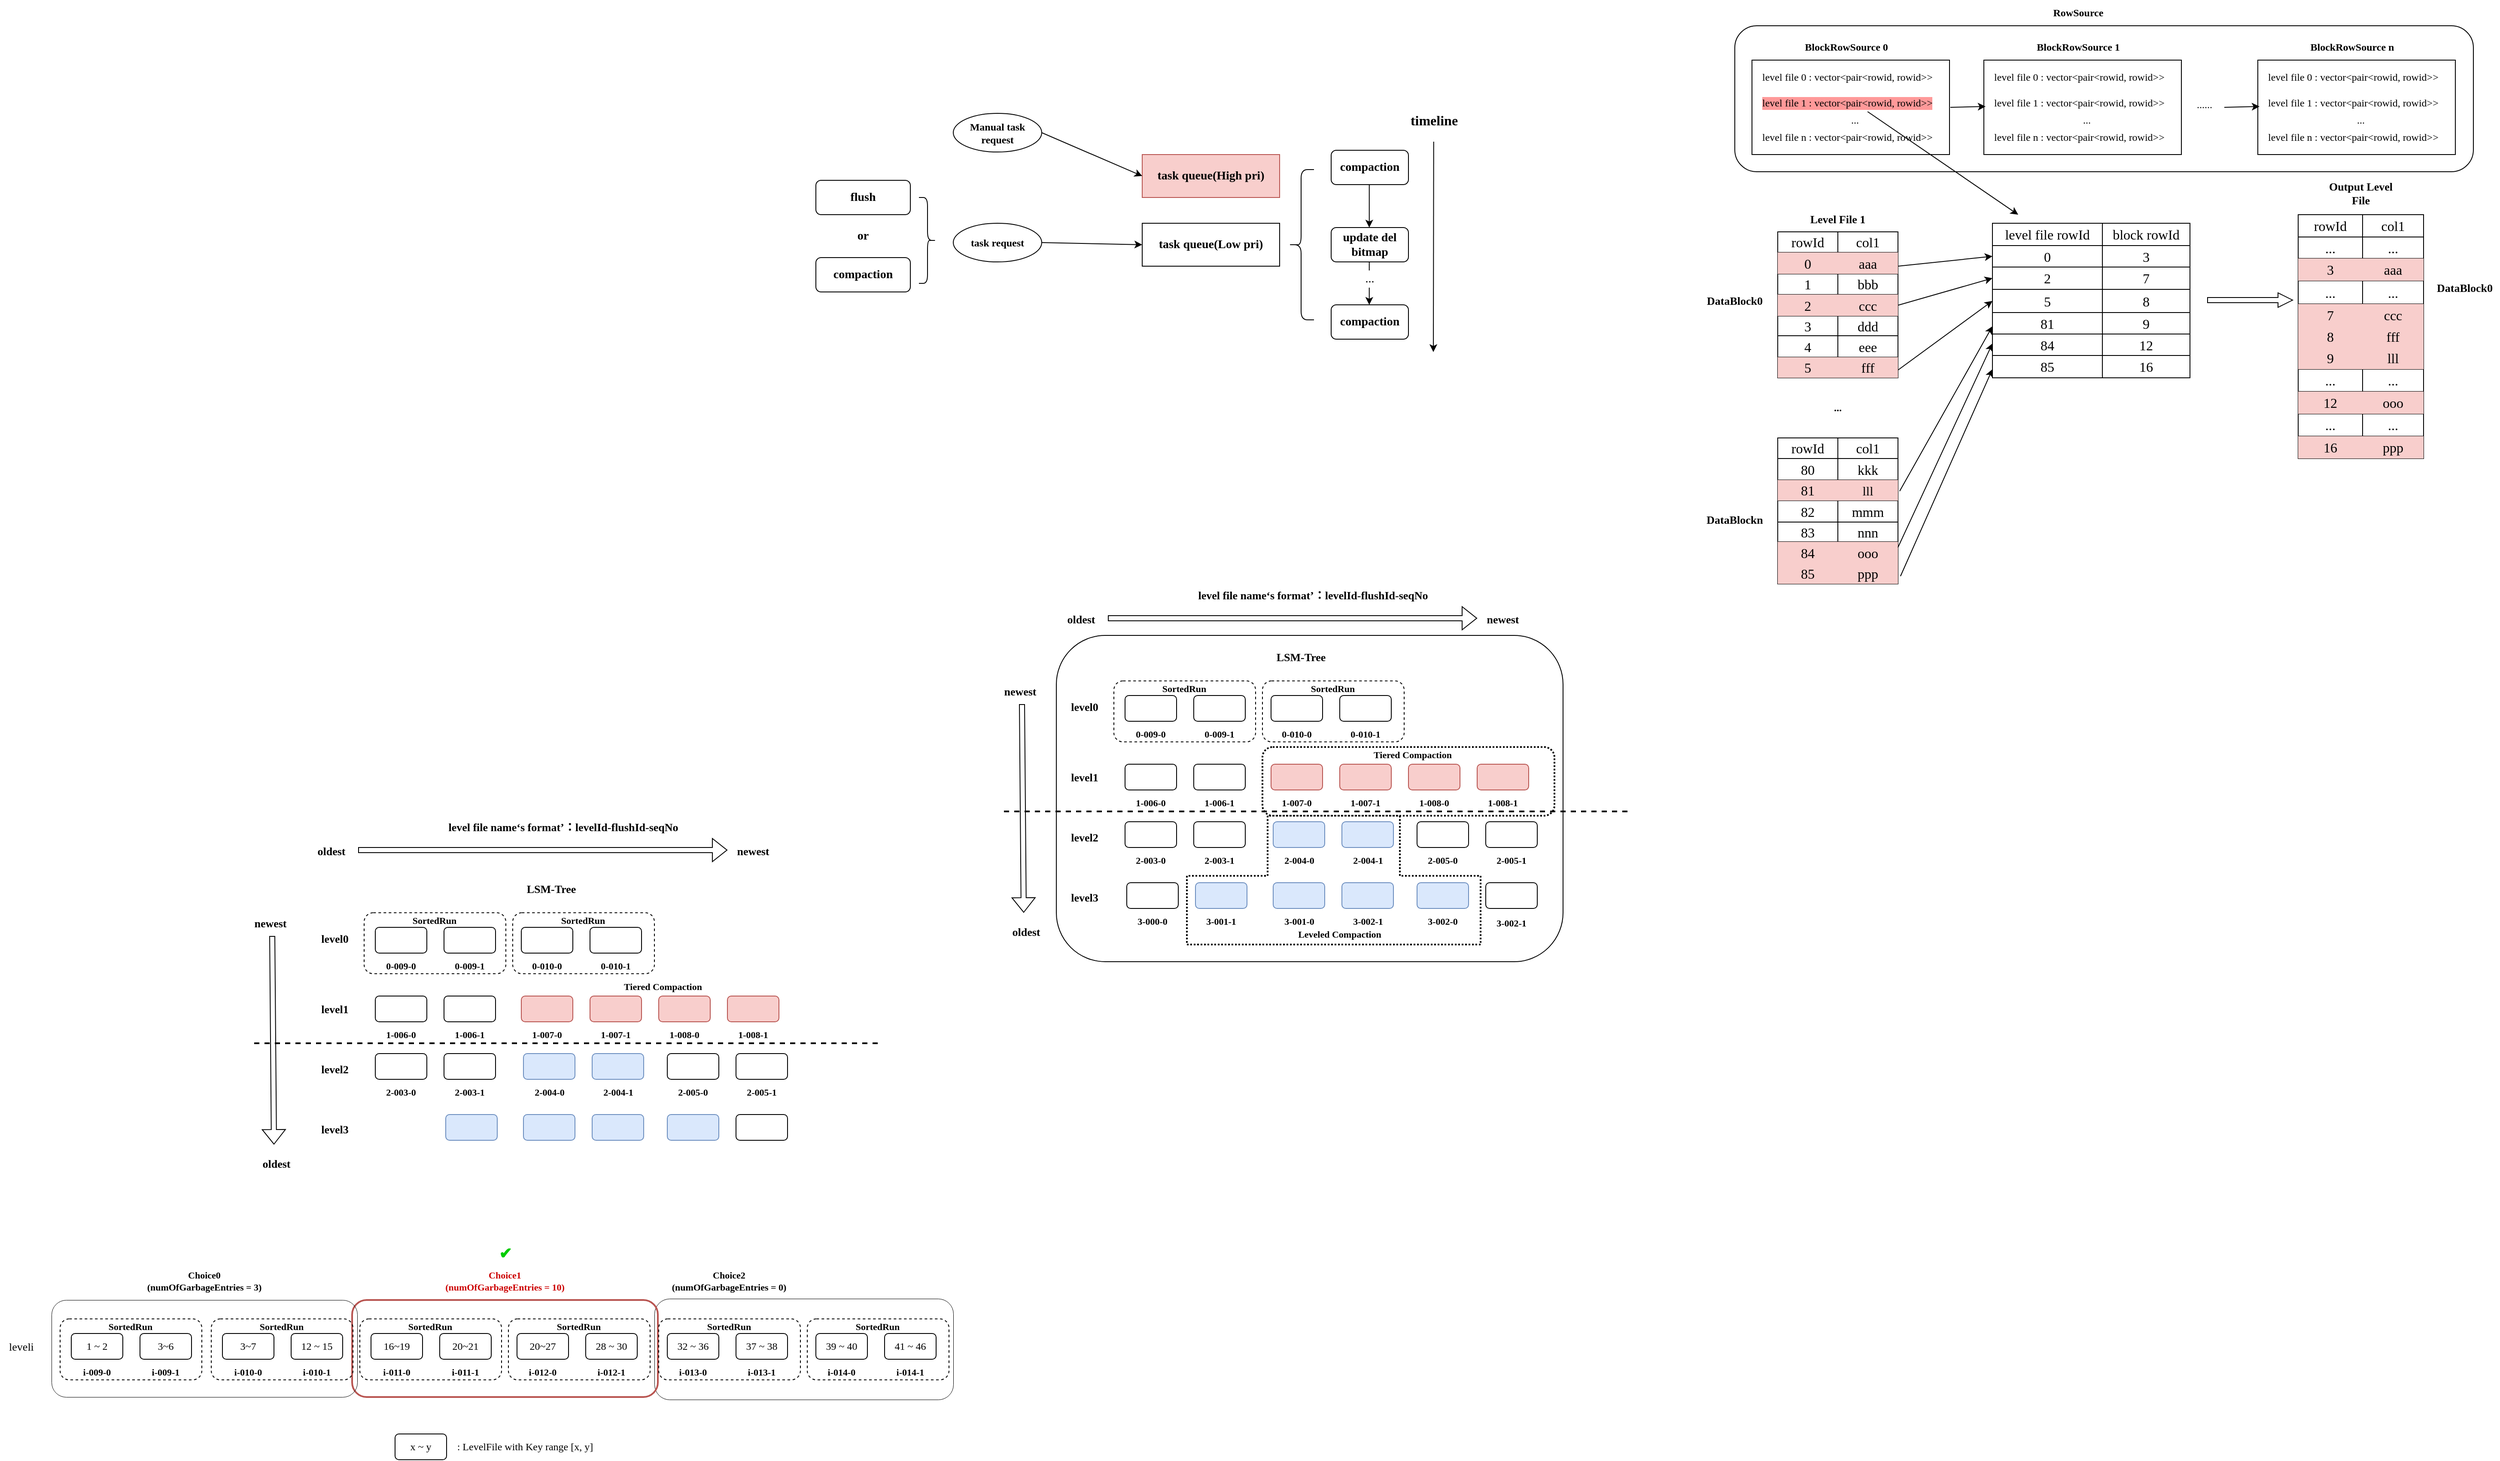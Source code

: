 <mxfile version="24.2.5" type="github">
  <diagram name="第 1 页" id="IO0ZxWXgcGTj1ivFo3Ba">
    <mxGraphModel dx="3542" dy="1722" grid="1" gridSize="10" guides="1" tooltips="1" connect="1" arrows="1" fold="1" page="1" pageScale="1" pageWidth="827" pageHeight="1169" math="0" shadow="0">
      <root>
        <mxCell id="0" />
        <mxCell id="1" parent="0" />
        <mxCell id="lM2HmANv8F82mblQGnSP-139" value="" style="rounded=1;whiteSpace=wrap;html=1;fillColor=none;strokeWidth=0.5;" vertex="1" parent="1">
          <mxGeometry x="-1228" y="1482.5" width="348" height="117.5" as="geometry" />
        </mxCell>
        <mxCell id="lM2HmANv8F82mblQGnSP-137" value="" style="rounded=1;whiteSpace=wrap;html=1;fillColor=none;strokeColor=#B85450;strokeWidth=2;" vertex="1" parent="1">
          <mxGeometry x="-1580" y="1484" width="356" height="113" as="geometry" />
        </mxCell>
        <mxCell id="lM2HmANv8F82mblQGnSP-135" value="" style="rounded=1;whiteSpace=wrap;html=1;fillColor=none;strokeWidth=0.5;" vertex="1" parent="1">
          <mxGeometry x="-1930" y="1484" width="356" height="113" as="geometry" />
        </mxCell>
        <mxCell id="mg3lagALsYAwceMpRsqd-17" value="" style="rounded=1;whiteSpace=wrap;html=1;fillColor=none;" parent="1" vertex="1">
          <mxGeometry x="-760" y="710" width="590" height="380" as="geometry" />
        </mxCell>
        <mxCell id="mg3lagALsYAwceMpRsqd-90" value="" style="shape=tee;whiteSpace=wrap;html=1;rotation=-180;fillColor=none;dashed=1;dx=154;dy=80;strokeWidth=2;dashPattern=1 1;" parent="1" vertex="1">
          <mxGeometry x="-608" y="920" width="342" height="150" as="geometry" />
        </mxCell>
        <mxCell id="mg3lagALsYAwceMpRsqd-76" value="" style="rounded=1;whiteSpace=wrap;html=1;fillColor=none;dashed=1;strokeWidth=2;dashPattern=1 1;" parent="1" vertex="1">
          <mxGeometry x="-520" y="840" width="340" height="80" as="geometry" />
        </mxCell>
        <mxCell id="mg3lagALsYAwceMpRsqd-37" value="" style="rounded=1;whiteSpace=wrap;html=1;fillColor=none;dashed=1;" parent="1" vertex="1">
          <mxGeometry x="-520" y="763" width="165" height="71" as="geometry" />
        </mxCell>
        <mxCell id="mg3lagALsYAwceMpRsqd-35" value="" style="rounded=1;whiteSpace=wrap;html=1;fillColor=none;dashed=1;" parent="1" vertex="1">
          <mxGeometry x="-693" y="763" width="165" height="71" as="geometry" />
        </mxCell>
        <mxCell id="eN7qutEJRUlndjEd-Znh-167" value="" style="rounded=1;whiteSpace=wrap;html=1;" parent="1" vertex="1">
          <mxGeometry x="30" width="860" height="170" as="geometry" />
        </mxCell>
        <mxCell id="eN7qutEJRUlndjEd-Znh-2" value="&lt;font style=&quot;font-size: 13px;&quot;&gt;Level File 1&lt;/font&gt;" style="text;html=1;align=center;verticalAlign=middle;whiteSpace=wrap;rounded=0;fontFamily=Comic Sans MS;fontStyle=1;fontSize=13;" parent="1" vertex="1">
          <mxGeometry x="110" y="210" width="80" height="30" as="geometry" />
        </mxCell>
        <mxCell id="eN7qutEJRUlndjEd-Znh-4" value="" style="shape=table;startSize=0;container=1;collapsible=0;childLayout=tableLayout;fontSize=16;fontFamily=Comic Sans MS;" parent="1" vertex="1">
          <mxGeometry x="80" y="240" width="140" height="170" as="geometry" />
        </mxCell>
        <mxCell id="eN7qutEJRUlndjEd-Znh-5" value="" style="shape=tableRow;horizontal=0;startSize=0;swimlaneHead=0;swimlaneBody=0;strokeColor=inherit;top=0;left=0;bottom=0;right=0;collapsible=0;dropTarget=0;fillColor=none;points=[[0,0.5],[1,0.5]];portConstraint=eastwest;fontSize=16;align=center;fontFamily=Comic Sans MS;" parent="eN7qutEJRUlndjEd-Znh-4" vertex="1">
          <mxGeometry width="140" height="24" as="geometry" />
        </mxCell>
        <mxCell id="eN7qutEJRUlndjEd-Znh-6" value="rowId" style="shape=partialRectangle;html=1;whiteSpace=wrap;connectable=0;strokeColor=inherit;overflow=hidden;fillColor=none;top=0;left=0;bottom=0;right=0;pointerEvents=1;fontSize=16;fontFamily=Comic Sans MS;" parent="eN7qutEJRUlndjEd-Znh-5" vertex="1">
          <mxGeometry width="70" height="24" as="geometry">
            <mxRectangle width="70" height="24" as="alternateBounds" />
          </mxGeometry>
        </mxCell>
        <mxCell id="eN7qutEJRUlndjEd-Znh-7" value="col1" style="shape=partialRectangle;html=1;whiteSpace=wrap;connectable=0;strokeColor=inherit;overflow=hidden;fillColor=none;top=0;left=0;bottom=0;right=0;pointerEvents=1;fontSize=16;fontFamily=Comic Sans MS;" parent="eN7qutEJRUlndjEd-Znh-5" vertex="1">
          <mxGeometry x="70" width="70" height="24" as="geometry">
            <mxRectangle width="70" height="24" as="alternateBounds" />
          </mxGeometry>
        </mxCell>
        <mxCell id="eN7qutEJRUlndjEd-Znh-9" value="" style="shape=tableRow;horizontal=0;startSize=0;swimlaneHead=0;swimlaneBody=0;strokeColor=inherit;top=0;left=0;bottom=0;right=0;collapsible=0;dropTarget=0;fillColor=none;points=[[0,0.5],[1,0.5]];portConstraint=eastwest;fontSize=16;fontFamily=Comic Sans MS;" parent="eN7qutEJRUlndjEd-Znh-4" vertex="1">
          <mxGeometry y="24" width="140" height="25" as="geometry" />
        </mxCell>
        <mxCell id="eN7qutEJRUlndjEd-Znh-10" value="0" style="shape=partialRectangle;html=1;whiteSpace=wrap;connectable=0;strokeColor=#b85450;overflow=hidden;fillColor=#f8cecc;top=0;left=0;bottom=0;right=0;pointerEvents=1;fontSize=16;fontFamily=Comic Sans MS;labelBackgroundColor=none;" parent="eN7qutEJRUlndjEd-Znh-9" vertex="1">
          <mxGeometry width="70" height="25" as="geometry">
            <mxRectangle width="70" height="25" as="alternateBounds" />
          </mxGeometry>
        </mxCell>
        <mxCell id="eN7qutEJRUlndjEd-Znh-11" value="aaa" style="shape=partialRectangle;html=1;whiteSpace=wrap;connectable=0;strokeColor=#b85450;overflow=hidden;fillColor=#f8cecc;top=0;left=0;bottom=0;right=0;pointerEvents=1;fontSize=16;fontFamily=Comic Sans MS;labelBackgroundColor=none;" parent="eN7qutEJRUlndjEd-Znh-9" vertex="1">
          <mxGeometry x="70" width="70" height="25" as="geometry">
            <mxRectangle width="70" height="25" as="alternateBounds" />
          </mxGeometry>
        </mxCell>
        <mxCell id="eN7qutEJRUlndjEd-Znh-13" value="" style="shape=tableRow;horizontal=0;startSize=0;swimlaneHead=0;swimlaneBody=0;strokeColor=inherit;top=0;left=0;bottom=0;right=0;collapsible=0;dropTarget=0;fillColor=none;points=[[0,0.5],[1,0.5]];portConstraint=eastwest;fontSize=16;fontFamily=Comic Sans MS;" parent="eN7qutEJRUlndjEd-Znh-4" vertex="1">
          <mxGeometry y="49" width="140" height="24" as="geometry" />
        </mxCell>
        <mxCell id="eN7qutEJRUlndjEd-Znh-14" value="1" style="shape=partialRectangle;html=1;whiteSpace=wrap;connectable=0;strokeColor=inherit;overflow=hidden;fillColor=none;top=0;left=0;bottom=0;right=0;pointerEvents=1;fontSize=16;fontFamily=Comic Sans MS;" parent="eN7qutEJRUlndjEd-Znh-13" vertex="1">
          <mxGeometry width="70" height="24" as="geometry">
            <mxRectangle width="70" height="24" as="alternateBounds" />
          </mxGeometry>
        </mxCell>
        <mxCell id="eN7qutEJRUlndjEd-Znh-15" value="bbb" style="shape=partialRectangle;html=1;whiteSpace=wrap;connectable=0;strokeColor=inherit;overflow=hidden;fillColor=none;top=0;left=0;bottom=0;right=0;pointerEvents=1;fontSize=16;fontFamily=Comic Sans MS;" parent="eN7qutEJRUlndjEd-Znh-13" vertex="1">
          <mxGeometry x="70" width="70" height="24" as="geometry">
            <mxRectangle width="70" height="24" as="alternateBounds" />
          </mxGeometry>
        </mxCell>
        <mxCell id="eN7qutEJRUlndjEd-Znh-17" style="shape=tableRow;horizontal=0;startSize=0;swimlaneHead=0;swimlaneBody=0;strokeColor=inherit;top=0;left=0;bottom=0;right=0;collapsible=0;dropTarget=0;fillColor=none;points=[[0,0.5],[1,0.5]];portConstraint=eastwest;fontSize=16;fontFamily=Comic Sans MS;" parent="eN7qutEJRUlndjEd-Znh-4" vertex="1">
          <mxGeometry y="73" width="140" height="25" as="geometry" />
        </mxCell>
        <mxCell id="eN7qutEJRUlndjEd-Znh-18" value="2" style="shape=partialRectangle;html=1;whiteSpace=wrap;connectable=0;strokeColor=#b85450;overflow=hidden;fillColor=#f8cecc;top=0;left=0;bottom=0;right=0;pointerEvents=1;fontSize=16;fontFamily=Comic Sans MS;" parent="eN7qutEJRUlndjEd-Znh-17" vertex="1">
          <mxGeometry width="70" height="25" as="geometry">
            <mxRectangle width="70" height="25" as="alternateBounds" />
          </mxGeometry>
        </mxCell>
        <mxCell id="eN7qutEJRUlndjEd-Znh-19" value="ccc" style="shape=partialRectangle;html=1;whiteSpace=wrap;connectable=0;strokeColor=#b85450;overflow=hidden;fillColor=#f8cecc;top=0;left=0;bottom=0;right=0;pointerEvents=1;fontSize=16;fontFamily=Comic Sans MS;" parent="eN7qutEJRUlndjEd-Znh-17" vertex="1">
          <mxGeometry x="70" width="70" height="25" as="geometry">
            <mxRectangle width="70" height="25" as="alternateBounds" />
          </mxGeometry>
        </mxCell>
        <mxCell id="eN7qutEJRUlndjEd-Znh-20" style="shape=tableRow;horizontal=0;startSize=0;swimlaneHead=0;swimlaneBody=0;strokeColor=inherit;top=0;left=0;bottom=0;right=0;collapsible=0;dropTarget=0;fillColor=none;points=[[0,0.5],[1,0.5]];portConstraint=eastwest;fontSize=16;fontFamily=Comic Sans MS;" parent="eN7qutEJRUlndjEd-Znh-4" vertex="1">
          <mxGeometry y="98" width="140" height="23" as="geometry" />
        </mxCell>
        <mxCell id="eN7qutEJRUlndjEd-Znh-21" value="3" style="shape=partialRectangle;html=1;whiteSpace=wrap;connectable=0;strokeColor=inherit;overflow=hidden;fillColor=none;top=0;left=0;bottom=0;right=0;pointerEvents=1;fontSize=16;fontFamily=Comic Sans MS;" parent="eN7qutEJRUlndjEd-Znh-20" vertex="1">
          <mxGeometry width="70" height="23" as="geometry">
            <mxRectangle width="70" height="23" as="alternateBounds" />
          </mxGeometry>
        </mxCell>
        <mxCell id="eN7qutEJRUlndjEd-Znh-22" value="ddd" style="shape=partialRectangle;html=1;whiteSpace=wrap;connectable=0;strokeColor=inherit;overflow=hidden;fillColor=none;top=0;left=0;bottom=0;right=0;pointerEvents=1;fontSize=16;fontFamily=Comic Sans MS;" parent="eN7qutEJRUlndjEd-Znh-20" vertex="1">
          <mxGeometry x="70" width="70" height="23" as="geometry">
            <mxRectangle width="70" height="23" as="alternateBounds" />
          </mxGeometry>
        </mxCell>
        <mxCell id="eN7qutEJRUlndjEd-Znh-23" style="shape=tableRow;horizontal=0;startSize=0;swimlaneHead=0;swimlaneBody=0;strokeColor=inherit;top=0;left=0;bottom=0;right=0;collapsible=0;dropTarget=0;fillColor=none;points=[[0,0.5],[1,0.5]];portConstraint=eastwest;fontSize=16;fontFamily=Comic Sans MS;" parent="eN7qutEJRUlndjEd-Znh-4" vertex="1">
          <mxGeometry y="121" width="140" height="25" as="geometry" />
        </mxCell>
        <mxCell id="eN7qutEJRUlndjEd-Znh-24" value="4" style="shape=partialRectangle;html=1;whiteSpace=wrap;connectable=0;strokeColor=inherit;overflow=hidden;fillColor=none;top=0;left=0;bottom=0;right=0;pointerEvents=1;fontSize=16;fontFamily=Comic Sans MS;" parent="eN7qutEJRUlndjEd-Znh-23" vertex="1">
          <mxGeometry width="70" height="25" as="geometry">
            <mxRectangle width="70" height="25" as="alternateBounds" />
          </mxGeometry>
        </mxCell>
        <mxCell id="eN7qutEJRUlndjEd-Znh-25" value="eee" style="shape=partialRectangle;html=1;whiteSpace=wrap;connectable=0;strokeColor=inherit;overflow=hidden;fillColor=none;top=0;left=0;bottom=0;right=0;pointerEvents=1;fontSize=16;fontFamily=Comic Sans MS;" parent="eN7qutEJRUlndjEd-Znh-23" vertex="1">
          <mxGeometry x="70" width="70" height="25" as="geometry">
            <mxRectangle width="70" height="25" as="alternateBounds" />
          </mxGeometry>
        </mxCell>
        <mxCell id="eN7qutEJRUlndjEd-Znh-26" style="shape=tableRow;horizontal=0;startSize=0;swimlaneHead=0;swimlaneBody=0;strokeColor=inherit;top=0;left=0;bottom=0;right=0;collapsible=0;dropTarget=0;fillColor=none;points=[[0,0.5],[1,0.5]];portConstraint=eastwest;fontSize=16;fontFamily=Comic Sans MS;" parent="eN7qutEJRUlndjEd-Znh-4" vertex="1">
          <mxGeometry y="146" width="140" height="24" as="geometry" />
        </mxCell>
        <mxCell id="eN7qutEJRUlndjEd-Znh-27" value="5" style="shape=partialRectangle;html=1;whiteSpace=wrap;connectable=0;strokeColor=#b85450;overflow=hidden;fillColor=#f8cecc;top=0;left=0;bottom=0;right=0;pointerEvents=1;fontSize=16;fontFamily=Comic Sans MS;" parent="eN7qutEJRUlndjEd-Znh-26" vertex="1">
          <mxGeometry width="70" height="24" as="geometry">
            <mxRectangle width="70" height="24" as="alternateBounds" />
          </mxGeometry>
        </mxCell>
        <mxCell id="eN7qutEJRUlndjEd-Znh-28" value="fff" style="shape=partialRectangle;html=1;whiteSpace=wrap;connectable=0;strokeColor=#b85450;overflow=hidden;fillColor=#f8cecc;top=0;left=0;bottom=0;right=0;pointerEvents=1;fontSize=16;fontFamily=Comic Sans MS;" parent="eN7qutEJRUlndjEd-Znh-26" vertex="1">
          <mxGeometry x="70" width="70" height="24" as="geometry">
            <mxRectangle width="70" height="24" as="alternateBounds" />
          </mxGeometry>
        </mxCell>
        <mxCell id="eN7qutEJRUlndjEd-Znh-30" value="" style="shape=table;startSize=0;container=1;collapsible=0;childLayout=tableLayout;fontSize=16;fontFamily=Comic Sans MS;" parent="1" vertex="1">
          <mxGeometry x="330" y="230" width="230" height="180" as="geometry" />
        </mxCell>
        <mxCell id="eN7qutEJRUlndjEd-Znh-31" value="" style="shape=tableRow;horizontal=0;startSize=0;swimlaneHead=0;swimlaneBody=0;strokeColor=inherit;top=0;left=0;bottom=0;right=0;collapsible=0;dropTarget=0;fillColor=none;points=[[0,0.5],[1,0.5]];portConstraint=eastwest;fontSize=16;align=center;fontFamily=Comic Sans MS;" parent="eN7qutEJRUlndjEd-Znh-30" vertex="1">
          <mxGeometry width="230" height="26" as="geometry" />
        </mxCell>
        <mxCell id="eN7qutEJRUlndjEd-Znh-32" value="level file rowId" style="shape=partialRectangle;html=1;whiteSpace=wrap;connectable=0;strokeColor=inherit;overflow=hidden;fillColor=none;top=0;left=0;bottom=0;right=0;pointerEvents=1;fontSize=16;fontFamily=Comic Sans MS;" parent="eN7qutEJRUlndjEd-Znh-31" vertex="1">
          <mxGeometry width="128" height="26" as="geometry">
            <mxRectangle width="128" height="26" as="alternateBounds" />
          </mxGeometry>
        </mxCell>
        <mxCell id="eN7qutEJRUlndjEd-Znh-33" value="block rowId" style="shape=partialRectangle;html=1;whiteSpace=wrap;connectable=0;strokeColor=inherit;overflow=hidden;fillColor=none;top=0;left=0;bottom=0;right=0;pointerEvents=1;fontSize=16;fontFamily=Comic Sans MS;" parent="eN7qutEJRUlndjEd-Znh-31" vertex="1">
          <mxGeometry x="128" width="102" height="26" as="geometry">
            <mxRectangle width="102" height="26" as="alternateBounds" />
          </mxGeometry>
        </mxCell>
        <mxCell id="eN7qutEJRUlndjEd-Znh-34" value="" style="shape=tableRow;horizontal=0;startSize=0;swimlaneHead=0;swimlaneBody=0;strokeColor=inherit;top=0;left=0;bottom=0;right=0;collapsible=0;dropTarget=0;fillColor=none;points=[[0,0.5],[1,0.5]];portConstraint=eastwest;fontSize=16;fontFamily=Comic Sans MS;" parent="eN7qutEJRUlndjEd-Znh-30" vertex="1">
          <mxGeometry y="26" width="230" height="25" as="geometry" />
        </mxCell>
        <mxCell id="eN7qutEJRUlndjEd-Znh-35" value="0" style="shape=partialRectangle;html=1;whiteSpace=wrap;connectable=0;strokeColor=inherit;overflow=hidden;fillColor=none;top=0;left=0;bottom=0;right=0;pointerEvents=1;fontSize=16;fontFamily=Comic Sans MS;" parent="eN7qutEJRUlndjEd-Znh-34" vertex="1">
          <mxGeometry width="128" height="25" as="geometry">
            <mxRectangle width="128" height="25" as="alternateBounds" />
          </mxGeometry>
        </mxCell>
        <mxCell id="eN7qutEJRUlndjEd-Znh-36" value="3" style="shape=partialRectangle;html=1;whiteSpace=wrap;connectable=0;strokeColor=inherit;overflow=hidden;fillColor=none;top=0;left=0;bottom=0;right=0;pointerEvents=1;fontSize=16;fontFamily=Comic Sans MS;" parent="eN7qutEJRUlndjEd-Znh-34" vertex="1">
          <mxGeometry x="128" width="102" height="25" as="geometry">
            <mxRectangle width="102" height="25" as="alternateBounds" />
          </mxGeometry>
        </mxCell>
        <mxCell id="eN7qutEJRUlndjEd-Znh-37" value="" style="shape=tableRow;horizontal=0;startSize=0;swimlaneHead=0;swimlaneBody=0;strokeColor=inherit;top=0;left=0;bottom=0;right=0;collapsible=0;dropTarget=0;fillColor=none;points=[[0,0.5],[1,0.5]];portConstraint=eastwest;fontSize=16;fontFamily=Comic Sans MS;" parent="eN7qutEJRUlndjEd-Znh-30" vertex="1">
          <mxGeometry y="51" width="230" height="26" as="geometry" />
        </mxCell>
        <mxCell id="eN7qutEJRUlndjEd-Znh-38" value="2" style="shape=partialRectangle;html=1;whiteSpace=wrap;connectable=0;strokeColor=inherit;overflow=hidden;fillColor=none;top=0;left=0;bottom=0;right=0;pointerEvents=1;fontSize=16;fontFamily=Comic Sans MS;" parent="eN7qutEJRUlndjEd-Znh-37" vertex="1">
          <mxGeometry width="128" height="26" as="geometry">
            <mxRectangle width="128" height="26" as="alternateBounds" />
          </mxGeometry>
        </mxCell>
        <mxCell id="eN7qutEJRUlndjEd-Znh-39" value="7" style="shape=partialRectangle;html=1;whiteSpace=wrap;connectable=0;strokeColor=inherit;overflow=hidden;fillColor=none;top=0;left=0;bottom=0;right=0;pointerEvents=1;fontSize=16;fontFamily=Comic Sans MS;" parent="eN7qutEJRUlndjEd-Znh-37" vertex="1">
          <mxGeometry x="128" width="102" height="26" as="geometry">
            <mxRectangle width="102" height="26" as="alternateBounds" />
          </mxGeometry>
        </mxCell>
        <mxCell id="eN7qutEJRUlndjEd-Znh-40" style="shape=tableRow;horizontal=0;startSize=0;swimlaneHead=0;swimlaneBody=0;strokeColor=inherit;top=0;left=0;bottom=0;right=0;collapsible=0;dropTarget=0;fillColor=none;points=[[0,0.5],[1,0.5]];portConstraint=eastwest;fontSize=16;fontFamily=Comic Sans MS;" parent="eN7qutEJRUlndjEd-Znh-30" vertex="1">
          <mxGeometry y="77" width="230" height="27" as="geometry" />
        </mxCell>
        <mxCell id="eN7qutEJRUlndjEd-Znh-41" value="5" style="shape=partialRectangle;html=1;whiteSpace=wrap;connectable=0;strokeColor=inherit;overflow=hidden;fillColor=none;top=0;left=0;bottom=0;right=0;pointerEvents=1;fontSize=16;fontFamily=Comic Sans MS;" parent="eN7qutEJRUlndjEd-Znh-40" vertex="1">
          <mxGeometry width="128" height="27" as="geometry">
            <mxRectangle width="128" height="27" as="alternateBounds" />
          </mxGeometry>
        </mxCell>
        <mxCell id="eN7qutEJRUlndjEd-Znh-42" value="8" style="shape=partialRectangle;html=1;whiteSpace=wrap;connectable=0;strokeColor=inherit;overflow=hidden;fillColor=none;top=0;left=0;bottom=0;right=0;pointerEvents=1;fontSize=16;fontFamily=Comic Sans MS;" parent="eN7qutEJRUlndjEd-Znh-40" vertex="1">
          <mxGeometry x="128" width="102" height="27" as="geometry">
            <mxRectangle width="102" height="27" as="alternateBounds" />
          </mxGeometry>
        </mxCell>
        <mxCell id="eN7qutEJRUlndjEd-Znh-43" style="shape=tableRow;horizontal=0;startSize=0;swimlaneHead=0;swimlaneBody=0;strokeColor=inherit;top=0;left=0;bottom=0;right=0;collapsible=0;dropTarget=0;fillColor=none;points=[[0,0.5],[1,0.5]];portConstraint=eastwest;fontSize=16;fontFamily=Comic Sans MS;" parent="eN7qutEJRUlndjEd-Znh-30" vertex="1">
          <mxGeometry y="104" width="230" height="25" as="geometry" />
        </mxCell>
        <mxCell id="eN7qutEJRUlndjEd-Znh-44" value="81" style="shape=partialRectangle;html=1;whiteSpace=wrap;connectable=0;strokeColor=inherit;overflow=hidden;fillColor=none;top=0;left=0;bottom=0;right=0;pointerEvents=1;fontSize=16;fontFamily=Comic Sans MS;" parent="eN7qutEJRUlndjEd-Znh-43" vertex="1">
          <mxGeometry width="128" height="25" as="geometry">
            <mxRectangle width="128" height="25" as="alternateBounds" />
          </mxGeometry>
        </mxCell>
        <mxCell id="eN7qutEJRUlndjEd-Znh-45" value="9" style="shape=partialRectangle;html=1;whiteSpace=wrap;connectable=0;strokeColor=inherit;overflow=hidden;fillColor=none;top=0;left=0;bottom=0;right=0;pointerEvents=1;fontSize=16;fontFamily=Comic Sans MS;" parent="eN7qutEJRUlndjEd-Znh-43" vertex="1">
          <mxGeometry x="128" width="102" height="25" as="geometry">
            <mxRectangle width="102" height="25" as="alternateBounds" />
          </mxGeometry>
        </mxCell>
        <mxCell id="eN7qutEJRUlndjEd-Znh-46" style="shape=tableRow;horizontal=0;startSize=0;swimlaneHead=0;swimlaneBody=0;strokeColor=inherit;top=0;left=0;bottom=0;right=0;collapsible=0;dropTarget=0;fillColor=none;points=[[0,0.5],[1,0.5]];portConstraint=eastwest;fontSize=16;fontFamily=Comic Sans MS;" parent="eN7qutEJRUlndjEd-Znh-30" vertex="1">
          <mxGeometry y="129" width="230" height="25" as="geometry" />
        </mxCell>
        <mxCell id="eN7qutEJRUlndjEd-Znh-47" value="84" style="shape=partialRectangle;html=1;whiteSpace=wrap;connectable=0;strokeColor=inherit;overflow=hidden;fillColor=none;top=0;left=0;bottom=0;right=0;pointerEvents=1;fontSize=16;fontFamily=Comic Sans MS;" parent="eN7qutEJRUlndjEd-Znh-46" vertex="1">
          <mxGeometry width="128" height="25" as="geometry">
            <mxRectangle width="128" height="25" as="alternateBounds" />
          </mxGeometry>
        </mxCell>
        <mxCell id="eN7qutEJRUlndjEd-Znh-48" value="12" style="shape=partialRectangle;html=1;whiteSpace=wrap;connectable=0;strokeColor=inherit;overflow=hidden;fillColor=none;top=0;left=0;bottom=0;right=0;pointerEvents=1;fontSize=16;fontFamily=Comic Sans MS;" parent="eN7qutEJRUlndjEd-Znh-46" vertex="1">
          <mxGeometry x="128" width="102" height="25" as="geometry">
            <mxRectangle width="102" height="25" as="alternateBounds" />
          </mxGeometry>
        </mxCell>
        <mxCell id="eN7qutEJRUlndjEd-Znh-49" style="shape=tableRow;horizontal=0;startSize=0;swimlaneHead=0;swimlaneBody=0;strokeColor=inherit;top=0;left=0;bottom=0;right=0;collapsible=0;dropTarget=0;fillColor=none;points=[[0,0.5],[1,0.5]];portConstraint=eastwest;fontSize=16;fontFamily=Comic Sans MS;" parent="eN7qutEJRUlndjEd-Znh-30" vertex="1">
          <mxGeometry y="154" width="230" height="26" as="geometry" />
        </mxCell>
        <mxCell id="eN7qutEJRUlndjEd-Znh-50" value="85" style="shape=partialRectangle;html=1;whiteSpace=wrap;connectable=0;strokeColor=inherit;overflow=hidden;fillColor=none;top=0;left=0;bottom=0;right=0;pointerEvents=1;fontSize=16;fontFamily=Comic Sans MS;" parent="eN7qutEJRUlndjEd-Znh-49" vertex="1">
          <mxGeometry width="128" height="26" as="geometry">
            <mxRectangle width="128" height="26" as="alternateBounds" />
          </mxGeometry>
        </mxCell>
        <mxCell id="eN7qutEJRUlndjEd-Znh-51" value="16" style="shape=partialRectangle;html=1;whiteSpace=wrap;connectable=0;strokeColor=inherit;overflow=hidden;fillColor=none;top=0;left=0;bottom=0;right=0;pointerEvents=1;fontSize=16;fontFamily=Comic Sans MS;" parent="eN7qutEJRUlndjEd-Znh-49" vertex="1">
          <mxGeometry x="128" width="102" height="26" as="geometry">
            <mxRectangle width="102" height="26" as="alternateBounds" />
          </mxGeometry>
        </mxCell>
        <mxCell id="eN7qutEJRUlndjEd-Znh-52" value="" style="rounded=0;whiteSpace=wrap;html=1;fontFamily=Comic Sans MS;" parent="1" vertex="1">
          <mxGeometry x="50" y="40" width="230" height="110" as="geometry" />
        </mxCell>
        <mxCell id="eN7qutEJRUlndjEd-Znh-53" value="level file 0 : vector&amp;lt;pair&amp;lt;rowid, rowid&amp;gt;&amp;gt;" style="text;html=1;align=left;verticalAlign=middle;whiteSpace=wrap;rounded=0;fontFamily=Comic Sans MS;" parent="1" vertex="1">
          <mxGeometry x="60" y="50" width="220" height="20" as="geometry" />
        </mxCell>
        <mxCell id="eN7qutEJRUlndjEd-Znh-55" value="level file 1 : vector&amp;lt;pair&amp;lt;rowid, rowid&amp;gt;&amp;gt;" style="text;html=1;align=left;verticalAlign=middle;whiteSpace=wrap;rounded=0;fontFamily=Comic Sans MS;labelBackgroundColor=#FF9999;" parent="1" vertex="1">
          <mxGeometry x="60" y="80" width="220" height="20" as="geometry" />
        </mxCell>
        <mxCell id="eN7qutEJRUlndjEd-Znh-56" value="level file n : vector&amp;lt;pair&amp;lt;rowid, rowid&amp;gt;&amp;gt;" style="text;html=1;align=left;verticalAlign=middle;whiteSpace=wrap;rounded=0;fontFamily=Comic Sans MS;" parent="1" vertex="1">
          <mxGeometry x="60" y="120" width="220" height="20" as="geometry" />
        </mxCell>
        <mxCell id="eN7qutEJRUlndjEd-Znh-57" value="..." style="text;html=1;align=center;verticalAlign=middle;whiteSpace=wrap;rounded=0;fontFamily=Comic Sans MS;" parent="1" vertex="1">
          <mxGeometry x="60" y="100" width="220" height="20" as="geometry" />
        </mxCell>
        <mxCell id="eN7qutEJRUlndjEd-Znh-58" value="BlockRowSource 0" style="text;html=1;align=center;verticalAlign=middle;whiteSpace=wrap;rounded=0;fontFamily=Comic Sans MS;fontStyle=1" parent="1" vertex="1">
          <mxGeometry x="80" y="10" width="160" height="30" as="geometry" />
        </mxCell>
        <mxCell id="eN7qutEJRUlndjEd-Znh-59" value="" style="endArrow=classic;html=1;rounded=0;" parent="1" source="eN7qutEJRUlndjEd-Znh-55" edge="1">
          <mxGeometry width="50" height="50" relative="1" as="geometry">
            <mxPoint x="390" y="140" as="sourcePoint" />
            <mxPoint x="360" y="220" as="targetPoint" />
          </mxGeometry>
        </mxCell>
        <mxCell id="eN7qutEJRUlndjEd-Znh-60" value="" style="rounded=0;whiteSpace=wrap;html=1;fontFamily=Comic Sans MS;" parent="1" vertex="1">
          <mxGeometry x="320" y="40" width="230" height="110" as="geometry" />
        </mxCell>
        <mxCell id="eN7qutEJRUlndjEd-Znh-61" value="level file 0 : vector&amp;lt;pair&amp;lt;rowid, rowid&amp;gt;&amp;gt;" style="text;html=1;align=left;verticalAlign=middle;whiteSpace=wrap;rounded=0;fontFamily=Comic Sans MS;" parent="1" vertex="1">
          <mxGeometry x="330" y="50" width="220" height="20" as="geometry" />
        </mxCell>
        <mxCell id="eN7qutEJRUlndjEd-Znh-62" value="level file 1 : vector&amp;lt;pair&amp;lt;rowid, rowid&amp;gt;&amp;gt;" style="text;html=1;align=left;verticalAlign=middle;whiteSpace=wrap;rounded=0;fontFamily=Comic Sans MS;labelBackgroundColor=none;" parent="1" vertex="1">
          <mxGeometry x="330" y="80" width="220" height="20" as="geometry" />
        </mxCell>
        <mxCell id="eN7qutEJRUlndjEd-Znh-63" value="level file n : vector&amp;lt;pair&amp;lt;rowid, rowid&amp;gt;&amp;gt;" style="text;html=1;align=left;verticalAlign=middle;whiteSpace=wrap;rounded=0;fontFamily=Comic Sans MS;" parent="1" vertex="1">
          <mxGeometry x="330" y="120" width="220" height="20" as="geometry" />
        </mxCell>
        <mxCell id="eN7qutEJRUlndjEd-Znh-64" value="..." style="text;html=1;align=center;verticalAlign=middle;whiteSpace=wrap;rounded=0;fontFamily=Comic Sans MS;" parent="1" vertex="1">
          <mxGeometry x="330" y="100" width="220" height="20" as="geometry" />
        </mxCell>
        <mxCell id="eN7qutEJRUlndjEd-Znh-65" value="BlockRowSource 1" style="text;html=1;align=center;verticalAlign=middle;whiteSpace=wrap;rounded=0;fontFamily=Comic Sans MS;fontStyle=1" parent="1" vertex="1">
          <mxGeometry x="350" y="10" width="160" height="30" as="geometry" />
        </mxCell>
        <mxCell id="eN7qutEJRUlndjEd-Znh-67" value="" style="endArrow=classic;html=1;rounded=0;" parent="1" edge="1">
          <mxGeometry width="50" height="50" relative="1" as="geometry">
            <mxPoint x="281" y="95" as="sourcePoint" />
            <mxPoint x="322" y="94" as="targetPoint" />
          </mxGeometry>
        </mxCell>
        <mxCell id="eN7qutEJRUlndjEd-Znh-68" value="" style="rounded=0;whiteSpace=wrap;html=1;fontFamily=Comic Sans MS;" parent="1" vertex="1">
          <mxGeometry x="639" y="40" width="230" height="110" as="geometry" />
        </mxCell>
        <mxCell id="eN7qutEJRUlndjEd-Znh-69" value="level file 0 : vector&amp;lt;pair&amp;lt;rowid, rowid&amp;gt;&amp;gt;" style="text;html=1;align=left;verticalAlign=middle;whiteSpace=wrap;rounded=0;fontFamily=Comic Sans MS;" parent="1" vertex="1">
          <mxGeometry x="649" y="50" width="220" height="20" as="geometry" />
        </mxCell>
        <mxCell id="eN7qutEJRUlndjEd-Znh-70" value="level file 1 : vector&amp;lt;pair&amp;lt;rowid, rowid&amp;gt;&amp;gt;" style="text;html=1;align=left;verticalAlign=middle;whiteSpace=wrap;rounded=0;fontFamily=Comic Sans MS;labelBackgroundColor=none;" parent="1" vertex="1">
          <mxGeometry x="649" y="80" width="220" height="20" as="geometry" />
        </mxCell>
        <mxCell id="eN7qutEJRUlndjEd-Znh-71" value="level file n : vector&amp;lt;pair&amp;lt;rowid, rowid&amp;gt;&amp;gt;" style="text;html=1;align=left;verticalAlign=middle;whiteSpace=wrap;rounded=0;fontFamily=Comic Sans MS;" parent="1" vertex="1">
          <mxGeometry x="649" y="120" width="220" height="20" as="geometry" />
        </mxCell>
        <mxCell id="eN7qutEJRUlndjEd-Znh-72" value="..." style="text;html=1;align=center;verticalAlign=middle;whiteSpace=wrap;rounded=0;fontFamily=Comic Sans MS;" parent="1" vertex="1">
          <mxGeometry x="649" y="100" width="220" height="20" as="geometry" />
        </mxCell>
        <mxCell id="eN7qutEJRUlndjEd-Znh-73" value="BlockRowSource n" style="text;html=1;align=center;verticalAlign=middle;whiteSpace=wrap;rounded=0;fontFamily=Comic Sans MS;fontStyle=1" parent="1" vertex="1">
          <mxGeometry x="669" y="10" width="160" height="30" as="geometry" />
        </mxCell>
        <mxCell id="eN7qutEJRUlndjEd-Znh-74" value="" style="endArrow=classic;html=1;rounded=0;" parent="1" edge="1">
          <mxGeometry width="50" height="50" relative="1" as="geometry">
            <mxPoint x="600" y="95" as="sourcePoint" />
            <mxPoint x="641" y="94" as="targetPoint" />
          </mxGeometry>
        </mxCell>
        <mxCell id="eN7qutEJRUlndjEd-Znh-75" value="......" style="text;html=1;align=center;verticalAlign=middle;whiteSpace=wrap;rounded=0;fontFamily=Comic Sans MS;" parent="1" vertex="1">
          <mxGeometry x="557" y="82" width="40" height="20" as="geometry" />
        </mxCell>
        <mxCell id="eN7qutEJRUlndjEd-Znh-77" value="" style="shape=table;startSize=0;container=1;collapsible=0;childLayout=tableLayout;fontSize=16;fontFamily=Comic Sans MS;" parent="1" vertex="1">
          <mxGeometry x="80" y="480" width="140" height="170" as="geometry" />
        </mxCell>
        <mxCell id="eN7qutEJRUlndjEd-Znh-78" value="" style="shape=tableRow;horizontal=0;startSize=0;swimlaneHead=0;swimlaneBody=0;strokeColor=inherit;top=0;left=0;bottom=0;right=0;collapsible=0;dropTarget=0;fillColor=none;points=[[0,0.5],[1,0.5]];portConstraint=eastwest;fontSize=16;align=center;fontFamily=Comic Sans MS;" parent="eN7qutEJRUlndjEd-Znh-77" vertex="1">
          <mxGeometry width="140" height="24" as="geometry" />
        </mxCell>
        <mxCell id="eN7qutEJRUlndjEd-Znh-79" value="rowId" style="shape=partialRectangle;html=1;whiteSpace=wrap;connectable=0;strokeColor=inherit;overflow=hidden;fillColor=none;top=0;left=0;bottom=0;right=0;pointerEvents=1;fontSize=16;fontFamily=Comic Sans MS;" parent="eN7qutEJRUlndjEd-Znh-78" vertex="1">
          <mxGeometry width="70" height="24" as="geometry">
            <mxRectangle width="70" height="24" as="alternateBounds" />
          </mxGeometry>
        </mxCell>
        <mxCell id="eN7qutEJRUlndjEd-Znh-80" value="col1" style="shape=partialRectangle;html=1;whiteSpace=wrap;connectable=0;strokeColor=inherit;overflow=hidden;fillColor=none;top=0;left=0;bottom=0;right=0;pointerEvents=1;fontSize=16;fontFamily=Comic Sans MS;" parent="eN7qutEJRUlndjEd-Znh-78" vertex="1">
          <mxGeometry x="70" width="70" height="24" as="geometry">
            <mxRectangle width="70" height="24" as="alternateBounds" />
          </mxGeometry>
        </mxCell>
        <mxCell id="eN7qutEJRUlndjEd-Znh-81" value="" style="shape=tableRow;horizontal=0;startSize=0;swimlaneHead=0;swimlaneBody=0;strokeColor=inherit;top=0;left=0;bottom=0;right=0;collapsible=0;dropTarget=0;fillColor=none;points=[[0,0.5],[1,0.5]];portConstraint=eastwest;fontSize=16;fontFamily=Comic Sans MS;" parent="eN7qutEJRUlndjEd-Znh-77" vertex="1">
          <mxGeometry y="24" width="140" height="25" as="geometry" />
        </mxCell>
        <mxCell id="eN7qutEJRUlndjEd-Znh-82" value="80" style="shape=partialRectangle;html=1;whiteSpace=wrap;connectable=0;strokeColor=inherit;overflow=hidden;fillColor=none;top=0;left=0;bottom=0;right=0;pointerEvents=1;fontSize=16;fontFamily=Comic Sans MS;" parent="eN7qutEJRUlndjEd-Znh-81" vertex="1">
          <mxGeometry width="70" height="25" as="geometry">
            <mxRectangle width="70" height="25" as="alternateBounds" />
          </mxGeometry>
        </mxCell>
        <mxCell id="eN7qutEJRUlndjEd-Znh-83" value="kkk" style="shape=partialRectangle;html=1;whiteSpace=wrap;connectable=0;strokeColor=inherit;overflow=hidden;fillColor=none;top=0;left=0;bottom=0;right=0;pointerEvents=1;fontSize=16;fontFamily=Comic Sans MS;" parent="eN7qutEJRUlndjEd-Znh-81" vertex="1">
          <mxGeometry x="70" width="70" height="25" as="geometry">
            <mxRectangle width="70" height="25" as="alternateBounds" />
          </mxGeometry>
        </mxCell>
        <mxCell id="eN7qutEJRUlndjEd-Znh-84" value="" style="shape=tableRow;horizontal=0;startSize=0;swimlaneHead=0;swimlaneBody=0;strokeColor=inherit;top=0;left=0;bottom=0;right=0;collapsible=0;dropTarget=0;fillColor=none;points=[[0,0.5],[1,0.5]];portConstraint=eastwest;fontSize=16;fontFamily=Comic Sans MS;" parent="eN7qutEJRUlndjEd-Znh-77" vertex="1">
          <mxGeometry y="49" width="140" height="24" as="geometry" />
        </mxCell>
        <mxCell id="eN7qutEJRUlndjEd-Znh-85" value="81" style="shape=partialRectangle;html=1;whiteSpace=wrap;connectable=0;strokeColor=#b85450;overflow=hidden;fillColor=#f8cecc;top=0;left=0;bottom=0;right=0;pointerEvents=1;fontSize=16;fontFamily=Comic Sans MS;" parent="eN7qutEJRUlndjEd-Znh-84" vertex="1">
          <mxGeometry width="70" height="24" as="geometry">
            <mxRectangle width="70" height="24" as="alternateBounds" />
          </mxGeometry>
        </mxCell>
        <mxCell id="eN7qutEJRUlndjEd-Znh-86" value="&lt;font style=&quot;font-size: 15px;&quot;&gt;lll&lt;/font&gt;" style="shape=partialRectangle;html=1;whiteSpace=wrap;connectable=0;strokeColor=#b85450;overflow=hidden;fillColor=#f8cecc;top=0;left=0;bottom=0;right=0;pointerEvents=1;fontSize=16;fontFamily=Comic Sans MS;" parent="eN7qutEJRUlndjEd-Znh-84" vertex="1">
          <mxGeometry x="70" width="70" height="24" as="geometry">
            <mxRectangle width="70" height="24" as="alternateBounds" />
          </mxGeometry>
        </mxCell>
        <mxCell id="eN7qutEJRUlndjEd-Znh-87" style="shape=tableRow;horizontal=0;startSize=0;swimlaneHead=0;swimlaneBody=0;strokeColor=inherit;top=0;left=0;bottom=0;right=0;collapsible=0;dropTarget=0;fillColor=none;points=[[0,0.5],[1,0.5]];portConstraint=eastwest;fontSize=16;fontFamily=Comic Sans MS;" parent="eN7qutEJRUlndjEd-Znh-77" vertex="1">
          <mxGeometry y="73" width="140" height="25" as="geometry" />
        </mxCell>
        <mxCell id="eN7qutEJRUlndjEd-Znh-88" value="82" style="shape=partialRectangle;html=1;whiteSpace=wrap;connectable=0;strokeColor=inherit;overflow=hidden;fillColor=none;top=0;left=0;bottom=0;right=0;pointerEvents=1;fontSize=16;fontFamily=Comic Sans MS;" parent="eN7qutEJRUlndjEd-Znh-87" vertex="1">
          <mxGeometry width="70" height="25" as="geometry">
            <mxRectangle width="70" height="25" as="alternateBounds" />
          </mxGeometry>
        </mxCell>
        <mxCell id="eN7qutEJRUlndjEd-Znh-89" value="mmm" style="shape=partialRectangle;html=1;whiteSpace=wrap;connectable=0;strokeColor=inherit;overflow=hidden;fillColor=none;top=0;left=0;bottom=0;right=0;pointerEvents=1;fontSize=16;fontFamily=Comic Sans MS;" parent="eN7qutEJRUlndjEd-Znh-87" vertex="1">
          <mxGeometry x="70" width="70" height="25" as="geometry">
            <mxRectangle width="70" height="25" as="alternateBounds" />
          </mxGeometry>
        </mxCell>
        <mxCell id="eN7qutEJRUlndjEd-Znh-90" style="shape=tableRow;horizontal=0;startSize=0;swimlaneHead=0;swimlaneBody=0;strokeColor=inherit;top=0;left=0;bottom=0;right=0;collapsible=0;dropTarget=0;fillColor=none;points=[[0,0.5],[1,0.5]];portConstraint=eastwest;fontSize=16;fontFamily=Comic Sans MS;" parent="eN7qutEJRUlndjEd-Znh-77" vertex="1">
          <mxGeometry y="98" width="140" height="23" as="geometry" />
        </mxCell>
        <mxCell id="eN7qutEJRUlndjEd-Znh-91" value="83" style="shape=partialRectangle;html=1;whiteSpace=wrap;connectable=0;strokeColor=inherit;overflow=hidden;fillColor=none;top=0;left=0;bottom=0;right=0;pointerEvents=1;fontSize=16;fontFamily=Comic Sans MS;" parent="eN7qutEJRUlndjEd-Znh-90" vertex="1">
          <mxGeometry width="70" height="23" as="geometry">
            <mxRectangle width="70" height="23" as="alternateBounds" />
          </mxGeometry>
        </mxCell>
        <mxCell id="eN7qutEJRUlndjEd-Znh-92" value="nnn" style="shape=partialRectangle;html=1;whiteSpace=wrap;connectable=0;strokeColor=inherit;overflow=hidden;fillColor=none;top=0;left=0;bottom=0;right=0;pointerEvents=1;fontSize=16;fontFamily=Comic Sans MS;" parent="eN7qutEJRUlndjEd-Znh-90" vertex="1">
          <mxGeometry x="70" width="70" height="23" as="geometry">
            <mxRectangle width="70" height="23" as="alternateBounds" />
          </mxGeometry>
        </mxCell>
        <mxCell id="eN7qutEJRUlndjEd-Znh-93" style="shape=tableRow;horizontal=0;startSize=0;swimlaneHead=0;swimlaneBody=0;strokeColor=inherit;top=0;left=0;bottom=0;right=0;collapsible=0;dropTarget=0;fillColor=none;points=[[0,0.5],[1,0.5]];portConstraint=eastwest;fontSize=16;fontFamily=Comic Sans MS;" parent="eN7qutEJRUlndjEd-Znh-77" vertex="1">
          <mxGeometry y="121" width="140" height="25" as="geometry" />
        </mxCell>
        <mxCell id="eN7qutEJRUlndjEd-Znh-94" value="84" style="shape=partialRectangle;html=1;whiteSpace=wrap;connectable=0;strokeColor=#b85450;overflow=hidden;fillColor=#f8cecc;top=0;left=0;bottom=0;right=0;pointerEvents=1;fontSize=16;fontFamily=Comic Sans MS;" parent="eN7qutEJRUlndjEd-Znh-93" vertex="1">
          <mxGeometry width="70" height="25" as="geometry">
            <mxRectangle width="70" height="25" as="alternateBounds" />
          </mxGeometry>
        </mxCell>
        <mxCell id="eN7qutEJRUlndjEd-Znh-95" value="ooo" style="shape=partialRectangle;html=1;whiteSpace=wrap;connectable=0;strokeColor=#b85450;overflow=hidden;fillColor=#f8cecc;top=0;left=0;bottom=0;right=0;pointerEvents=1;fontSize=16;fontFamily=Comic Sans MS;" parent="eN7qutEJRUlndjEd-Znh-93" vertex="1">
          <mxGeometry x="70" width="70" height="25" as="geometry">
            <mxRectangle width="70" height="25" as="alternateBounds" />
          </mxGeometry>
        </mxCell>
        <mxCell id="eN7qutEJRUlndjEd-Znh-96" style="shape=tableRow;horizontal=0;startSize=0;swimlaneHead=0;swimlaneBody=0;strokeColor=inherit;top=0;left=0;bottom=0;right=0;collapsible=0;dropTarget=0;fillColor=none;points=[[0,0.5],[1,0.5]];portConstraint=eastwest;fontSize=16;fontFamily=Comic Sans MS;" parent="eN7qutEJRUlndjEd-Znh-77" vertex="1">
          <mxGeometry y="146" width="140" height="24" as="geometry" />
        </mxCell>
        <mxCell id="eN7qutEJRUlndjEd-Znh-97" value="85" style="shape=partialRectangle;html=1;whiteSpace=wrap;connectable=0;strokeColor=#b85450;overflow=hidden;fillColor=#f8cecc;top=0;left=0;bottom=0;right=0;pointerEvents=1;fontSize=16;fontFamily=Comic Sans MS;" parent="eN7qutEJRUlndjEd-Znh-96" vertex="1">
          <mxGeometry width="70" height="24" as="geometry">
            <mxRectangle width="70" height="24" as="alternateBounds" />
          </mxGeometry>
        </mxCell>
        <mxCell id="eN7qutEJRUlndjEd-Znh-98" value="ppp" style="shape=partialRectangle;html=1;whiteSpace=wrap;connectable=0;strokeColor=#b85450;overflow=hidden;fillColor=#f8cecc;top=0;left=0;bottom=0;right=0;pointerEvents=1;fontSize=16;fontFamily=Comic Sans MS;" parent="eN7qutEJRUlndjEd-Znh-96" vertex="1">
          <mxGeometry x="70" width="70" height="24" as="geometry">
            <mxRectangle width="70" height="24" as="alternateBounds" />
          </mxGeometry>
        </mxCell>
        <mxCell id="eN7qutEJRUlndjEd-Znh-99" value="..." style="text;html=1;align=center;verticalAlign=middle;whiteSpace=wrap;rounded=0;fontFamily=Comic Sans MS;fontStyle=1" parent="1" vertex="1">
          <mxGeometry x="70" y="430" width="160" height="30" as="geometry" />
        </mxCell>
        <mxCell id="eN7qutEJRUlndjEd-Znh-100" value="&lt;font style=&quot;font-size: 13px;&quot;&gt;DataBlock0&lt;/font&gt;" style="text;html=1;align=center;verticalAlign=middle;whiteSpace=wrap;rounded=0;fontFamily=Comic Sans MS;fontStyle=1;fontSize=13;" parent="1" vertex="1">
          <mxGeometry x="-10" y="305" width="80" height="30" as="geometry" />
        </mxCell>
        <mxCell id="eN7qutEJRUlndjEd-Znh-101" value="&lt;font style=&quot;font-size: 13px;&quot;&gt;DataBlockn&lt;/font&gt;" style="text;html=1;align=center;verticalAlign=middle;whiteSpace=wrap;rounded=0;fontFamily=Comic Sans MS;fontStyle=1;fontSize=13;" parent="1" vertex="1">
          <mxGeometry x="-10" y="560" width="80" height="30" as="geometry" />
        </mxCell>
        <mxCell id="eN7qutEJRUlndjEd-Znh-102" value="" style="endArrow=classic;html=1;rounded=0;entryX=0;entryY=0.5;entryDx=0;entryDy=0;" parent="1" target="eN7qutEJRUlndjEd-Znh-34" edge="1">
          <mxGeometry width="50" height="50" relative="1" as="geometry">
            <mxPoint x="220" y="280" as="sourcePoint" />
            <mxPoint x="395" y="400" as="targetPoint" />
          </mxGeometry>
        </mxCell>
        <mxCell id="eN7qutEJRUlndjEd-Znh-103" value="" style="endArrow=classic;html=1;rounded=0;entryX=0;entryY=0.5;entryDx=0;entryDy=0;" parent="1" target="eN7qutEJRUlndjEd-Znh-37" edge="1">
          <mxGeometry width="50" height="50" relative="1" as="geometry">
            <mxPoint x="220" y="325.5" as="sourcePoint" />
            <mxPoint x="330" y="314.5" as="targetPoint" />
          </mxGeometry>
        </mxCell>
        <mxCell id="eN7qutEJRUlndjEd-Znh-104" value="" style="endArrow=classic;html=1;rounded=0;entryX=0;entryY=0.5;entryDx=0;entryDy=0;" parent="1" target="eN7qutEJRUlndjEd-Znh-40" edge="1">
          <mxGeometry width="50" height="50" relative="1" as="geometry">
            <mxPoint x="220" y="401" as="sourcePoint" />
            <mxPoint x="330" y="390" as="targetPoint" />
          </mxGeometry>
        </mxCell>
        <mxCell id="eN7qutEJRUlndjEd-Znh-105" value="" style="endArrow=classic;html=1;rounded=0;entryX=0;entryY=0.5;entryDx=0;entryDy=0;exitX=1.014;exitY=0.365;exitDx=0;exitDy=0;exitPerimeter=0;" parent="1" source="eN7qutEJRUlndjEd-Znh-77" edge="1">
          <mxGeometry width="50" height="50" relative="1" as="geometry">
            <mxPoint x="220" y="430" as="sourcePoint" />
            <mxPoint x="330" y="350" as="targetPoint" />
          </mxGeometry>
        </mxCell>
        <mxCell id="eN7qutEJRUlndjEd-Znh-106" value="" style="endArrow=classic;html=1;rounded=0;entryX=0;entryY=0.5;entryDx=0;entryDy=0;exitX=1;exitY=0.75;exitDx=0;exitDy=0;" parent="1" source="eN7qutEJRUlndjEd-Znh-77" edge="1">
          <mxGeometry width="50" height="50" relative="1" as="geometry">
            <mxPoint x="220" y="450" as="sourcePoint" />
            <mxPoint x="330" y="370" as="targetPoint" />
          </mxGeometry>
        </mxCell>
        <mxCell id="eN7qutEJRUlndjEd-Znh-107" value="" style="endArrow=classic;html=1;rounded=0;entryX=0;entryY=0.5;entryDx=0;entryDy=0;exitX=1.021;exitY=0.947;exitDx=0;exitDy=0;exitPerimeter=0;" parent="1" source="eN7qutEJRUlndjEd-Znh-77" edge="1">
          <mxGeometry width="50" height="50" relative="1" as="geometry">
            <mxPoint x="220" y="480" as="sourcePoint" />
            <mxPoint x="330" y="400" as="targetPoint" />
          </mxGeometry>
        </mxCell>
        <mxCell id="eN7qutEJRUlndjEd-Znh-130" value="" style="shape=flexArrow;endArrow=classic;html=1;rounded=0;width=6;endSize=5.33;endWidth=10;" parent="1" edge="1">
          <mxGeometry width="50" height="50" relative="1" as="geometry">
            <mxPoint x="580" y="319.5" as="sourcePoint" />
            <mxPoint x="680" y="319.5" as="targetPoint" />
          </mxGeometry>
        </mxCell>
        <mxCell id="eN7qutEJRUlndjEd-Znh-131" value="&lt;font style=&quot;font-size: 13px;&quot;&gt;Output Level File&lt;/font&gt;" style="text;html=1;align=center;verticalAlign=middle;whiteSpace=wrap;rounded=0;fontFamily=Comic Sans MS;fontStyle=1;fontSize=13;" parent="1" vertex="1">
          <mxGeometry x="719" y="180" width="80" height="30" as="geometry" />
        </mxCell>
        <mxCell id="eN7qutEJRUlndjEd-Znh-132" value="&lt;font style=&quot;font-size: 13px;&quot;&gt;DataBlock0&lt;/font&gt;" style="text;html=1;align=center;verticalAlign=middle;whiteSpace=wrap;rounded=0;fontFamily=Comic Sans MS;fontStyle=1;fontSize=13;" parent="1" vertex="1">
          <mxGeometry x="840" y="290" width="80" height="30" as="geometry" />
        </mxCell>
        <mxCell id="eN7qutEJRUlndjEd-Znh-133" value="" style="shape=table;startSize=0;container=1;collapsible=0;childLayout=tableLayout;fontSize=16;fontFamily=Comic Sans MS;" parent="1" vertex="1">
          <mxGeometry x="686" y="220" width="146" height="284" as="geometry" />
        </mxCell>
        <mxCell id="eN7qutEJRUlndjEd-Znh-134" value="" style="shape=tableRow;horizontal=0;startSize=0;swimlaneHead=0;swimlaneBody=0;strokeColor=inherit;top=0;left=0;bottom=0;right=0;collapsible=0;dropTarget=0;fillColor=none;points=[[0,0.5],[1,0.5]];portConstraint=eastwest;fontSize=16;align=center;fontFamily=Comic Sans MS;" parent="eN7qutEJRUlndjEd-Znh-133" vertex="1">
          <mxGeometry width="146" height="26" as="geometry" />
        </mxCell>
        <mxCell id="eN7qutEJRUlndjEd-Znh-135" value="rowId" style="shape=partialRectangle;html=1;whiteSpace=wrap;connectable=0;strokeColor=inherit;overflow=hidden;fillColor=none;top=0;left=0;bottom=0;right=0;pointerEvents=1;fontSize=16;fontFamily=Comic Sans MS;" parent="eN7qutEJRUlndjEd-Znh-134" vertex="1">
          <mxGeometry width="75" height="26" as="geometry">
            <mxRectangle width="75" height="26" as="alternateBounds" />
          </mxGeometry>
        </mxCell>
        <mxCell id="eN7qutEJRUlndjEd-Znh-136" value="col1" style="shape=partialRectangle;html=1;whiteSpace=wrap;connectable=0;strokeColor=inherit;overflow=hidden;fillColor=none;top=0;left=0;bottom=0;right=0;pointerEvents=1;fontSize=16;fontFamily=Comic Sans MS;" parent="eN7qutEJRUlndjEd-Znh-134" vertex="1">
          <mxGeometry x="75" width="71" height="26" as="geometry">
            <mxRectangle width="71" height="26" as="alternateBounds" />
          </mxGeometry>
        </mxCell>
        <mxCell id="eN7qutEJRUlndjEd-Znh-137" value="" style="shape=tableRow;horizontal=0;startSize=0;swimlaneHead=0;swimlaneBody=0;strokeColor=inherit;top=0;left=0;bottom=0;right=0;collapsible=0;dropTarget=0;fillColor=none;points=[[0,0.5],[1,0.5]];portConstraint=eastwest;fontSize=16;fontFamily=Comic Sans MS;" parent="eN7qutEJRUlndjEd-Znh-133" vertex="1">
          <mxGeometry y="26" width="146" height="25" as="geometry" />
        </mxCell>
        <mxCell id="eN7qutEJRUlndjEd-Znh-138" value="..." style="shape=partialRectangle;html=1;whiteSpace=wrap;connectable=0;strokeColor=inherit;overflow=hidden;fillColor=none;top=0;left=0;bottom=0;right=0;pointerEvents=1;fontSize=16;fontFamily=Comic Sans MS;" parent="eN7qutEJRUlndjEd-Znh-137" vertex="1">
          <mxGeometry width="75" height="25" as="geometry">
            <mxRectangle width="75" height="25" as="alternateBounds" />
          </mxGeometry>
        </mxCell>
        <mxCell id="eN7qutEJRUlndjEd-Znh-139" value="..." style="shape=partialRectangle;html=1;whiteSpace=wrap;connectable=0;strokeColor=inherit;overflow=hidden;fillColor=none;top=0;left=0;bottom=0;right=0;pointerEvents=1;fontSize=16;fontFamily=Comic Sans MS;" parent="eN7qutEJRUlndjEd-Znh-137" vertex="1">
          <mxGeometry x="75" width="71" height="25" as="geometry">
            <mxRectangle width="71" height="25" as="alternateBounds" />
          </mxGeometry>
        </mxCell>
        <mxCell id="eN7qutEJRUlndjEd-Znh-140" value="" style="shape=tableRow;horizontal=0;startSize=0;swimlaneHead=0;swimlaneBody=0;strokeColor=inherit;top=0;left=0;bottom=0;right=0;collapsible=0;dropTarget=0;fillColor=none;points=[[0,0.5],[1,0.5]];portConstraint=eastwest;fontSize=16;fontFamily=Comic Sans MS;" parent="eN7qutEJRUlndjEd-Znh-133" vertex="1">
          <mxGeometry y="51" width="146" height="26" as="geometry" />
        </mxCell>
        <mxCell id="eN7qutEJRUlndjEd-Znh-141" value="3" style="shape=partialRectangle;html=1;whiteSpace=wrap;connectable=0;strokeColor=#b85450;overflow=hidden;fillColor=#f8cecc;top=0;left=0;bottom=0;right=0;pointerEvents=1;fontSize=16;fontFamily=Comic Sans MS;" parent="eN7qutEJRUlndjEd-Znh-140" vertex="1">
          <mxGeometry width="75" height="26" as="geometry">
            <mxRectangle width="75" height="26" as="alternateBounds" />
          </mxGeometry>
        </mxCell>
        <mxCell id="eN7qutEJRUlndjEd-Znh-142" value="aaa" style="shape=partialRectangle;html=1;whiteSpace=wrap;connectable=0;strokeColor=#b85450;overflow=hidden;fillColor=#f8cecc;top=0;left=0;bottom=0;right=0;pointerEvents=1;fontSize=16;fontFamily=Comic Sans MS;" parent="eN7qutEJRUlndjEd-Znh-140" vertex="1">
          <mxGeometry x="75" width="71" height="26" as="geometry">
            <mxRectangle width="71" height="26" as="alternateBounds" />
          </mxGeometry>
        </mxCell>
        <mxCell id="eN7qutEJRUlndjEd-Znh-143" style="shape=tableRow;horizontal=0;startSize=0;swimlaneHead=0;swimlaneBody=0;strokeColor=inherit;top=0;left=0;bottom=0;right=0;collapsible=0;dropTarget=0;fillColor=none;points=[[0,0.5],[1,0.5]];portConstraint=eastwest;fontSize=16;fontFamily=Comic Sans MS;" parent="eN7qutEJRUlndjEd-Znh-133" vertex="1">
          <mxGeometry y="77" width="146" height="27" as="geometry" />
        </mxCell>
        <mxCell id="eN7qutEJRUlndjEd-Znh-144" value="..." style="shape=partialRectangle;html=1;whiteSpace=wrap;connectable=0;strokeColor=inherit;overflow=hidden;fillColor=none;top=0;left=0;bottom=0;right=0;pointerEvents=1;fontSize=16;fontFamily=Comic Sans MS;" parent="eN7qutEJRUlndjEd-Znh-143" vertex="1">
          <mxGeometry width="75" height="27" as="geometry">
            <mxRectangle width="75" height="27" as="alternateBounds" />
          </mxGeometry>
        </mxCell>
        <mxCell id="eN7qutEJRUlndjEd-Znh-145" value="..." style="shape=partialRectangle;html=1;whiteSpace=wrap;connectable=0;strokeColor=inherit;overflow=hidden;fillColor=none;top=0;left=0;bottom=0;right=0;pointerEvents=1;fontSize=16;fontFamily=Comic Sans MS;" parent="eN7qutEJRUlndjEd-Znh-143" vertex="1">
          <mxGeometry x="75" width="71" height="27" as="geometry">
            <mxRectangle width="71" height="27" as="alternateBounds" />
          </mxGeometry>
        </mxCell>
        <mxCell id="eN7qutEJRUlndjEd-Znh-146" style="shape=tableRow;horizontal=0;startSize=0;swimlaneHead=0;swimlaneBody=0;strokeColor=inherit;top=0;left=0;bottom=0;right=0;collapsible=0;dropTarget=0;fillColor=none;points=[[0,0.5],[1,0.5]];portConstraint=eastwest;fontSize=16;fontFamily=Comic Sans MS;" parent="eN7qutEJRUlndjEd-Znh-133" vertex="1">
          <mxGeometry y="104" width="146" height="25" as="geometry" />
        </mxCell>
        <mxCell id="eN7qutEJRUlndjEd-Znh-147" value="7" style="shape=partialRectangle;html=1;whiteSpace=wrap;connectable=0;strokeColor=#b85450;overflow=hidden;fillColor=#f8cecc;top=0;left=0;bottom=0;right=0;pointerEvents=1;fontSize=16;fontFamily=Comic Sans MS;" parent="eN7qutEJRUlndjEd-Znh-146" vertex="1">
          <mxGeometry width="75" height="25" as="geometry">
            <mxRectangle width="75" height="25" as="alternateBounds" />
          </mxGeometry>
        </mxCell>
        <mxCell id="eN7qutEJRUlndjEd-Znh-148" value="ccc" style="shape=partialRectangle;html=1;whiteSpace=wrap;connectable=0;strokeColor=#b85450;overflow=hidden;fillColor=#f8cecc;top=0;left=0;bottom=0;right=0;pointerEvents=1;fontSize=16;fontFamily=Comic Sans MS;" parent="eN7qutEJRUlndjEd-Znh-146" vertex="1">
          <mxGeometry x="75" width="71" height="25" as="geometry">
            <mxRectangle width="71" height="25" as="alternateBounds" />
          </mxGeometry>
        </mxCell>
        <mxCell id="eN7qutEJRUlndjEd-Znh-149" style="shape=tableRow;horizontal=0;startSize=0;swimlaneHead=0;swimlaneBody=0;strokeColor=inherit;top=0;left=0;bottom=0;right=0;collapsible=0;dropTarget=0;fillColor=none;points=[[0,0.5],[1,0.5]];portConstraint=eastwest;fontSize=16;fontFamily=Comic Sans MS;" parent="eN7qutEJRUlndjEd-Znh-133" vertex="1">
          <mxGeometry y="129" width="146" height="25" as="geometry" />
        </mxCell>
        <mxCell id="eN7qutEJRUlndjEd-Znh-150" value="8" style="shape=partialRectangle;html=1;whiteSpace=wrap;connectable=0;strokeColor=#b85450;overflow=hidden;fillColor=#f8cecc;top=0;left=0;bottom=0;right=0;pointerEvents=1;fontSize=16;fontFamily=Comic Sans MS;" parent="eN7qutEJRUlndjEd-Znh-149" vertex="1">
          <mxGeometry width="75" height="25" as="geometry">
            <mxRectangle width="75" height="25" as="alternateBounds" />
          </mxGeometry>
        </mxCell>
        <mxCell id="eN7qutEJRUlndjEd-Znh-151" value="fff" style="shape=partialRectangle;html=1;whiteSpace=wrap;connectable=0;strokeColor=#b85450;overflow=hidden;fillColor=#f8cecc;top=0;left=0;bottom=0;right=0;pointerEvents=1;fontSize=16;fontFamily=Comic Sans MS;" parent="eN7qutEJRUlndjEd-Znh-149" vertex="1">
          <mxGeometry x="75" width="71" height="25" as="geometry">
            <mxRectangle width="71" height="25" as="alternateBounds" />
          </mxGeometry>
        </mxCell>
        <mxCell id="eN7qutEJRUlndjEd-Znh-152" style="shape=tableRow;horizontal=0;startSize=0;swimlaneHead=0;swimlaneBody=0;strokeColor=inherit;top=0;left=0;bottom=0;right=0;collapsible=0;dropTarget=0;fillColor=none;points=[[0,0.5],[1,0.5]];portConstraint=eastwest;fontSize=16;fontFamily=Comic Sans MS;" parent="eN7qutEJRUlndjEd-Znh-133" vertex="1">
          <mxGeometry y="154" width="146" height="26" as="geometry" />
        </mxCell>
        <mxCell id="eN7qutEJRUlndjEd-Znh-153" value="9" style="shape=partialRectangle;html=1;whiteSpace=wrap;connectable=0;strokeColor=#b85450;overflow=hidden;fillColor=#f8cecc;top=0;left=0;bottom=0;right=0;pointerEvents=1;fontSize=16;fontFamily=Comic Sans MS;" parent="eN7qutEJRUlndjEd-Znh-152" vertex="1">
          <mxGeometry width="75" height="26" as="geometry">
            <mxRectangle width="75" height="26" as="alternateBounds" />
          </mxGeometry>
        </mxCell>
        <mxCell id="eN7qutEJRUlndjEd-Znh-154" value="lll" style="shape=partialRectangle;html=1;whiteSpace=wrap;connectable=0;strokeColor=#b85450;overflow=hidden;fillColor=#f8cecc;top=0;left=0;bottom=0;right=0;pointerEvents=1;fontSize=16;fontFamily=Comic Sans MS;" parent="eN7qutEJRUlndjEd-Znh-152" vertex="1">
          <mxGeometry x="75" width="71" height="26" as="geometry">
            <mxRectangle width="71" height="26" as="alternateBounds" />
          </mxGeometry>
        </mxCell>
        <mxCell id="eN7qutEJRUlndjEd-Znh-155" style="shape=tableRow;horizontal=0;startSize=0;swimlaneHead=0;swimlaneBody=0;strokeColor=inherit;top=0;left=0;bottom=0;right=0;collapsible=0;dropTarget=0;fillColor=none;points=[[0,0.5],[1,0.5]];portConstraint=eastwest;fontSize=16;fontFamily=Comic Sans MS;" parent="eN7qutEJRUlndjEd-Znh-133" vertex="1">
          <mxGeometry y="180" width="146" height="26" as="geometry" />
        </mxCell>
        <mxCell id="eN7qutEJRUlndjEd-Znh-156" value="..." style="shape=partialRectangle;html=1;whiteSpace=wrap;connectable=0;strokeColor=inherit;overflow=hidden;fillColor=none;top=0;left=0;bottom=0;right=0;pointerEvents=1;fontSize=16;fontFamily=Comic Sans MS;" parent="eN7qutEJRUlndjEd-Znh-155" vertex="1">
          <mxGeometry width="75" height="26" as="geometry">
            <mxRectangle width="75" height="26" as="alternateBounds" />
          </mxGeometry>
        </mxCell>
        <mxCell id="eN7qutEJRUlndjEd-Znh-157" value="..." style="shape=partialRectangle;html=1;whiteSpace=wrap;connectable=0;strokeColor=inherit;overflow=hidden;fillColor=none;top=0;left=0;bottom=0;right=0;pointerEvents=1;fontSize=16;fontFamily=Comic Sans MS;" parent="eN7qutEJRUlndjEd-Znh-155" vertex="1">
          <mxGeometry x="75" width="71" height="26" as="geometry">
            <mxRectangle width="71" height="26" as="alternateBounds" />
          </mxGeometry>
        </mxCell>
        <mxCell id="eN7qutEJRUlndjEd-Znh-158" style="shape=tableRow;horizontal=0;startSize=0;swimlaneHead=0;swimlaneBody=0;strokeColor=inherit;top=0;left=0;bottom=0;right=0;collapsible=0;dropTarget=0;fillColor=none;points=[[0,0.5],[1,0.5]];portConstraint=eastwest;fontSize=16;fontFamily=Comic Sans MS;" parent="eN7qutEJRUlndjEd-Znh-133" vertex="1">
          <mxGeometry y="206" width="146" height="26" as="geometry" />
        </mxCell>
        <mxCell id="eN7qutEJRUlndjEd-Znh-159" value="12" style="shape=partialRectangle;html=1;whiteSpace=wrap;connectable=0;strokeColor=#b85450;overflow=hidden;fillColor=#f8cecc;top=0;left=0;bottom=0;right=0;pointerEvents=1;fontSize=16;fontFamily=Comic Sans MS;" parent="eN7qutEJRUlndjEd-Znh-158" vertex="1">
          <mxGeometry width="75" height="26" as="geometry">
            <mxRectangle width="75" height="26" as="alternateBounds" />
          </mxGeometry>
        </mxCell>
        <mxCell id="eN7qutEJRUlndjEd-Znh-160" value="ooo" style="shape=partialRectangle;html=1;whiteSpace=wrap;connectable=0;strokeColor=#b85450;overflow=hidden;fillColor=#f8cecc;top=0;left=0;bottom=0;right=0;pointerEvents=1;fontSize=16;fontFamily=Comic Sans MS;" parent="eN7qutEJRUlndjEd-Znh-158" vertex="1">
          <mxGeometry x="75" width="71" height="26" as="geometry">
            <mxRectangle width="71" height="26" as="alternateBounds" />
          </mxGeometry>
        </mxCell>
        <mxCell id="eN7qutEJRUlndjEd-Znh-161" style="shape=tableRow;horizontal=0;startSize=0;swimlaneHead=0;swimlaneBody=0;strokeColor=inherit;top=0;left=0;bottom=0;right=0;collapsible=0;dropTarget=0;fillColor=none;points=[[0,0.5],[1,0.5]];portConstraint=eastwest;fontSize=16;fontFamily=Comic Sans MS;" parent="eN7qutEJRUlndjEd-Znh-133" vertex="1">
          <mxGeometry y="232" width="146" height="26" as="geometry" />
        </mxCell>
        <mxCell id="eN7qutEJRUlndjEd-Znh-162" value="..." style="shape=partialRectangle;html=1;whiteSpace=wrap;connectable=0;strokeColor=inherit;overflow=hidden;fillColor=none;top=0;left=0;bottom=0;right=0;pointerEvents=1;fontSize=16;fontFamily=Comic Sans MS;" parent="eN7qutEJRUlndjEd-Znh-161" vertex="1">
          <mxGeometry width="75" height="26" as="geometry">
            <mxRectangle width="75" height="26" as="alternateBounds" />
          </mxGeometry>
        </mxCell>
        <mxCell id="eN7qutEJRUlndjEd-Znh-163" value="..." style="shape=partialRectangle;html=1;whiteSpace=wrap;connectable=0;strokeColor=inherit;overflow=hidden;fillColor=none;top=0;left=0;bottom=0;right=0;pointerEvents=1;fontSize=16;fontFamily=Comic Sans MS;" parent="eN7qutEJRUlndjEd-Znh-161" vertex="1">
          <mxGeometry x="75" width="71" height="26" as="geometry">
            <mxRectangle width="71" height="26" as="alternateBounds" />
          </mxGeometry>
        </mxCell>
        <mxCell id="eN7qutEJRUlndjEd-Znh-164" style="shape=tableRow;horizontal=0;startSize=0;swimlaneHead=0;swimlaneBody=0;strokeColor=inherit;top=0;left=0;bottom=0;right=0;collapsible=0;dropTarget=0;fillColor=none;points=[[0,0.5],[1,0.5]];portConstraint=eastwest;fontSize=16;fontFamily=Comic Sans MS;" parent="eN7qutEJRUlndjEd-Znh-133" vertex="1">
          <mxGeometry y="258" width="146" height="26" as="geometry" />
        </mxCell>
        <mxCell id="eN7qutEJRUlndjEd-Znh-165" value="16" style="shape=partialRectangle;html=1;whiteSpace=wrap;connectable=0;strokeColor=#b85450;overflow=hidden;fillColor=#f8cecc;top=0;left=0;bottom=0;right=0;pointerEvents=1;fontSize=16;fontFamily=Comic Sans MS;" parent="eN7qutEJRUlndjEd-Znh-164" vertex="1">
          <mxGeometry width="75" height="26" as="geometry">
            <mxRectangle width="75" height="26" as="alternateBounds" />
          </mxGeometry>
        </mxCell>
        <mxCell id="eN7qutEJRUlndjEd-Znh-166" value="ppp" style="shape=partialRectangle;html=1;whiteSpace=wrap;connectable=0;strokeColor=#b85450;overflow=hidden;fillColor=#f8cecc;top=0;left=0;bottom=0;right=0;pointerEvents=1;fontSize=16;fontFamily=Comic Sans MS;" parent="eN7qutEJRUlndjEd-Znh-164" vertex="1">
          <mxGeometry x="75" width="71" height="26" as="geometry">
            <mxRectangle width="71" height="26" as="alternateBounds" />
          </mxGeometry>
        </mxCell>
        <mxCell id="eN7qutEJRUlndjEd-Znh-168" value="RowSource" style="text;html=1;align=center;verticalAlign=middle;whiteSpace=wrap;rounded=0;fontFamily=Comic Sans MS;fontStyle=1" parent="1" vertex="1">
          <mxGeometry x="350" y="-30" width="160" height="30" as="geometry" />
        </mxCell>
        <mxCell id="mg3lagALsYAwceMpRsqd-2" value="" style="rounded=1;whiteSpace=wrap;html=1;" parent="1" vertex="1">
          <mxGeometry x="-680" y="780" width="60" height="30" as="geometry" />
        </mxCell>
        <mxCell id="mg3lagALsYAwceMpRsqd-5" value="&lt;font style=&quot;font-size: 11px;&quot;&gt;0-009-0&lt;/font&gt;" style="text;html=1;align=center;verticalAlign=middle;whiteSpace=wrap;rounded=0;fontFamily=Comic Sans MS;fontStyle=1;fontSize=11;" parent="1" vertex="1">
          <mxGeometry x="-690" y="810" width="80" height="30" as="geometry" />
        </mxCell>
        <mxCell id="mg3lagALsYAwceMpRsqd-8" value="&lt;font style=&quot;font-size: 13px;&quot;&gt;level file name‘s format’：levelId-flushId-seqNo&lt;/font&gt;" style="text;html=1;align=center;verticalAlign=middle;whiteSpace=wrap;rounded=0;fontFamily=Comic Sans MS;fontStyle=1;fontSize=13;" parent="1" vertex="1">
          <mxGeometry x="-642" y="650" width="362" height="25" as="geometry" />
        </mxCell>
        <mxCell id="mg3lagALsYAwceMpRsqd-18" value="LSM-Tree" style="text;html=1;align=center;verticalAlign=middle;whiteSpace=wrap;rounded=0;fontFamily=Comic Sans MS;fontStyle=1;fontSize=13;" parent="1" vertex="1">
          <mxGeometry x="-590" y="720" width="230" height="30" as="geometry" />
        </mxCell>
        <mxCell id="mg3lagALsYAwceMpRsqd-19" value="level0" style="text;html=1;align=center;verticalAlign=middle;whiteSpace=wrap;rounded=0;fontFamily=Comic Sans MS;fontStyle=1;fontSize=13;" parent="1" vertex="1">
          <mxGeometry x="-752" y="778" width="50" height="30" as="geometry" />
        </mxCell>
        <mxCell id="mg3lagALsYAwceMpRsqd-20" value="" style="rounded=1;whiteSpace=wrap;html=1;" parent="1" vertex="1">
          <mxGeometry x="-600" y="780" width="60" height="30" as="geometry" />
        </mxCell>
        <mxCell id="mg3lagALsYAwceMpRsqd-21" value="&lt;font style=&quot;font-size: 11px;&quot;&gt;0-009-1&lt;/font&gt;" style="text;html=1;align=center;verticalAlign=middle;whiteSpace=wrap;rounded=0;fontFamily=Comic Sans MS;fontStyle=1;fontSize=11;" parent="1" vertex="1">
          <mxGeometry x="-610" y="810" width="80" height="30" as="geometry" />
        </mxCell>
        <mxCell id="mg3lagALsYAwceMpRsqd-22" value="" style="rounded=1;whiteSpace=wrap;html=1;" parent="1" vertex="1">
          <mxGeometry x="-510" y="780" width="60" height="30" as="geometry" />
        </mxCell>
        <mxCell id="mg3lagALsYAwceMpRsqd-23" value="&lt;font style=&quot;font-size: 11px;&quot;&gt;0-010-0&lt;/font&gt;" style="text;html=1;align=center;verticalAlign=middle;whiteSpace=wrap;rounded=0;fontFamily=Comic Sans MS;fontStyle=1;fontSize=11;" parent="1" vertex="1">
          <mxGeometry x="-520" y="810" width="80" height="30" as="geometry" />
        </mxCell>
        <mxCell id="mg3lagALsYAwceMpRsqd-24" value="&lt;font style=&quot;font-size: 11px;&quot;&gt;0-010-1&lt;/font&gt;" style="text;html=1;align=center;verticalAlign=middle;whiteSpace=wrap;rounded=0;fontFamily=Comic Sans MS;fontStyle=1;fontSize=11;" parent="1" vertex="1">
          <mxGeometry x="-440" y="810" width="80" height="30" as="geometry" />
        </mxCell>
        <mxCell id="mg3lagALsYAwceMpRsqd-25" value="" style="rounded=1;whiteSpace=wrap;html=1;" parent="1" vertex="1">
          <mxGeometry x="-430" y="780" width="60" height="30" as="geometry" />
        </mxCell>
        <mxCell id="mg3lagALsYAwceMpRsqd-26" value="" style="shape=flexArrow;endArrow=classic;html=1;rounded=0;width=6;endSize=5.34;" parent="1" edge="1">
          <mxGeometry width="50" height="50" relative="1" as="geometry">
            <mxPoint x="-700" y="690" as="sourcePoint" />
            <mxPoint x="-270" y="690" as="targetPoint" />
          </mxGeometry>
        </mxCell>
        <mxCell id="mg3lagALsYAwceMpRsqd-27" value="newest" style="text;html=1;align=center;verticalAlign=middle;whiteSpace=wrap;rounded=0;fontFamily=Comic Sans MS;fontStyle=1;fontSize=13;" parent="1" vertex="1">
          <mxGeometry x="-265" y="676" width="50" height="30" as="geometry" />
        </mxCell>
        <mxCell id="mg3lagALsYAwceMpRsqd-28" value="oldest" style="text;html=1;align=center;verticalAlign=middle;whiteSpace=wrap;rounded=0;fontFamily=Comic Sans MS;fontStyle=1;fontSize=13;" parent="1" vertex="1">
          <mxGeometry x="-756" y="676" width="50" height="30" as="geometry" />
        </mxCell>
        <mxCell id="mg3lagALsYAwceMpRsqd-29" value="" style="shape=flexArrow;endArrow=classic;html=1;rounded=0;width=6;endSize=5.34;" parent="1" edge="1">
          <mxGeometry width="50" height="50" relative="1" as="geometry">
            <mxPoint x="-800" y="790" as="sourcePoint" />
            <mxPoint x="-798" y="1033" as="targetPoint" />
          </mxGeometry>
        </mxCell>
        <mxCell id="mg3lagALsYAwceMpRsqd-30" value="newest" style="text;html=1;align=center;verticalAlign=middle;whiteSpace=wrap;rounded=0;fontFamily=Comic Sans MS;fontStyle=1;fontSize=13;" parent="1" vertex="1">
          <mxGeometry x="-827" y="760" width="50" height="30" as="geometry" />
        </mxCell>
        <mxCell id="mg3lagALsYAwceMpRsqd-31" value="oldest" style="text;html=1;align=center;verticalAlign=middle;whiteSpace=wrap;rounded=0;fontFamily=Comic Sans MS;fontStyle=1;fontSize=13;" parent="1" vertex="1">
          <mxGeometry x="-820" y="1040" width="50" height="30" as="geometry" />
        </mxCell>
        <mxCell id="mg3lagALsYAwceMpRsqd-32" value="level1" style="text;html=1;align=center;verticalAlign=middle;whiteSpace=wrap;rounded=0;fontFamily=Comic Sans MS;fontStyle=1;fontSize=13;" parent="1" vertex="1">
          <mxGeometry x="-752" y="860" width="50" height="30" as="geometry" />
        </mxCell>
        <mxCell id="mg3lagALsYAwceMpRsqd-33" value="level2" style="text;html=1;align=center;verticalAlign=middle;whiteSpace=wrap;rounded=0;fontFamily=Comic Sans MS;fontStyle=1;fontSize=13;" parent="1" vertex="1">
          <mxGeometry x="-752" y="930" width="50" height="30" as="geometry" />
        </mxCell>
        <mxCell id="mg3lagALsYAwceMpRsqd-34" value="level3" style="text;html=1;align=center;verticalAlign=middle;whiteSpace=wrap;rounded=0;fontFamily=Comic Sans MS;fontStyle=1;fontSize=13;" parent="1" vertex="1">
          <mxGeometry x="-752" y="1000" width="50" height="30" as="geometry" />
        </mxCell>
        <mxCell id="mg3lagALsYAwceMpRsqd-36" value="&lt;font style=&quot;font-size: 11px;&quot;&gt;SortedRun&lt;/font&gt;" style="text;html=1;align=center;verticalAlign=middle;whiteSpace=wrap;rounded=0;fontFamily=Comic Sans MS;fontStyle=1;fontSize=11;" parent="1" vertex="1">
          <mxGeometry x="-651" y="757" width="80" height="30" as="geometry" />
        </mxCell>
        <mxCell id="mg3lagALsYAwceMpRsqd-38" value="&lt;font style=&quot;font-size: 11px;&quot;&gt;SortedRun&lt;/font&gt;" style="text;html=1;align=center;verticalAlign=middle;whiteSpace=wrap;rounded=0;fontFamily=Comic Sans MS;fontStyle=1;fontSize=11;" parent="1" vertex="1">
          <mxGeometry x="-478" y="757" width="80" height="30" as="geometry" />
        </mxCell>
        <mxCell id="mg3lagALsYAwceMpRsqd-39" value="" style="rounded=1;whiteSpace=wrap;html=1;" parent="1" vertex="1">
          <mxGeometry x="-680" y="860" width="60" height="30" as="geometry" />
        </mxCell>
        <mxCell id="mg3lagALsYAwceMpRsqd-40" value="" style="rounded=1;whiteSpace=wrap;html=1;" parent="1" vertex="1">
          <mxGeometry x="-600" y="860" width="60" height="30" as="geometry" />
        </mxCell>
        <mxCell id="mg3lagALsYAwceMpRsqd-41" value="&lt;font style=&quot;font-size: 11px;&quot;&gt;1-006-0&lt;/font&gt;" style="text;html=1;align=center;verticalAlign=middle;whiteSpace=wrap;rounded=0;fontFamily=Comic Sans MS;fontStyle=1;fontSize=11;" parent="1" vertex="1">
          <mxGeometry x="-690" y="890" width="80" height="30" as="geometry" />
        </mxCell>
        <mxCell id="mg3lagALsYAwceMpRsqd-42" value="&lt;font style=&quot;font-size: 11px;&quot;&gt;1-006-1&lt;/font&gt;" style="text;html=1;align=center;verticalAlign=middle;whiteSpace=wrap;rounded=0;fontFamily=Comic Sans MS;fontStyle=1;fontSize=11;" parent="1" vertex="1">
          <mxGeometry x="-610" y="890" width="80" height="30" as="geometry" />
        </mxCell>
        <mxCell id="mg3lagALsYAwceMpRsqd-48" value="" style="rounded=1;whiteSpace=wrap;html=1;fillColor=#f8cecc;strokeColor=#b85450;" parent="1" vertex="1">
          <mxGeometry x="-430" y="860" width="60" height="30" as="geometry" />
        </mxCell>
        <mxCell id="mg3lagALsYAwceMpRsqd-49" value="&lt;font style=&quot;font-size: 11px;&quot;&gt;1-007-1&lt;/font&gt;" style="text;html=1;align=center;verticalAlign=middle;whiteSpace=wrap;rounded=0;fontFamily=Comic Sans MS;fontStyle=1;fontSize=11;" parent="1" vertex="1">
          <mxGeometry x="-440" y="890" width="80" height="30" as="geometry" />
        </mxCell>
        <mxCell id="mg3lagALsYAwceMpRsqd-50" value="" style="rounded=1;whiteSpace=wrap;html=1;fillColor=#f8cecc;strokeColor=#b85450;" parent="1" vertex="1">
          <mxGeometry x="-510" y="860" width="60" height="30" as="geometry" />
        </mxCell>
        <mxCell id="mg3lagALsYAwceMpRsqd-51" value="&lt;font style=&quot;font-size: 11px;&quot;&gt;1-007-0&lt;/font&gt;" style="text;html=1;align=center;verticalAlign=middle;whiteSpace=wrap;rounded=0;fontFamily=Comic Sans MS;fontStyle=1;fontSize=11;" parent="1" vertex="1">
          <mxGeometry x="-520" y="890" width="80" height="30" as="geometry" />
        </mxCell>
        <mxCell id="mg3lagALsYAwceMpRsqd-52" value="" style="rounded=1;whiteSpace=wrap;html=1;" parent="1" vertex="1">
          <mxGeometry x="-600" y="927" width="60" height="30" as="geometry" />
        </mxCell>
        <mxCell id="mg3lagALsYAwceMpRsqd-53" value="&lt;font style=&quot;font-size: 11px;&quot;&gt;2-003-1&lt;/font&gt;" style="text;html=1;align=center;verticalAlign=middle;whiteSpace=wrap;rounded=0;fontFamily=Comic Sans MS;fontStyle=1;fontSize=11;" parent="1" vertex="1">
          <mxGeometry x="-610" y="957" width="80" height="30" as="geometry" />
        </mxCell>
        <mxCell id="mg3lagALsYAwceMpRsqd-54" value="" style="rounded=1;whiteSpace=wrap;html=1;" parent="1" vertex="1">
          <mxGeometry x="-680" y="927" width="60" height="30" as="geometry" />
        </mxCell>
        <mxCell id="mg3lagALsYAwceMpRsqd-55" value="&lt;font style=&quot;font-size: 11px;&quot;&gt;2-003-0&lt;/font&gt;" style="text;html=1;align=center;verticalAlign=middle;whiteSpace=wrap;rounded=0;fontFamily=Comic Sans MS;fontStyle=1;fontSize=11;" parent="1" vertex="1">
          <mxGeometry x="-690" y="957" width="80" height="30" as="geometry" />
        </mxCell>
        <mxCell id="mg3lagALsYAwceMpRsqd-56" value="" style="rounded=1;whiteSpace=wrap;html=1;fillColor=#dae8fc;strokeColor=#6c8ebf;" parent="1" vertex="1">
          <mxGeometry x="-427.5" y="927" width="60" height="30" as="geometry" />
        </mxCell>
        <mxCell id="mg3lagALsYAwceMpRsqd-57" value="&lt;font style=&quot;font-size: 11px;&quot;&gt;2-004-1&lt;/font&gt;" style="text;html=1;align=center;verticalAlign=middle;whiteSpace=wrap;rounded=0;fontFamily=Comic Sans MS;fontStyle=1;fontSize=11;" parent="1" vertex="1">
          <mxGeometry x="-437.5" y="957" width="80" height="30" as="geometry" />
        </mxCell>
        <mxCell id="mg3lagALsYAwceMpRsqd-58" value="" style="rounded=1;whiteSpace=wrap;html=1;fillColor=#dae8fc;strokeColor=#6c8ebf;" parent="1" vertex="1">
          <mxGeometry x="-507.5" y="927" width="60" height="30" as="geometry" />
        </mxCell>
        <mxCell id="mg3lagALsYAwceMpRsqd-59" value="&lt;font style=&quot;font-size: 11px;&quot;&gt;2-004-0&lt;/font&gt;" style="text;html=1;align=center;verticalAlign=middle;whiteSpace=wrap;rounded=0;fontFamily=Comic Sans MS;fontStyle=1;fontSize=11;" parent="1" vertex="1">
          <mxGeometry x="-517.5" y="957" width="80" height="30" as="geometry" />
        </mxCell>
        <mxCell id="mg3lagALsYAwceMpRsqd-60" value="" style="rounded=1;whiteSpace=wrap;html=1;fillColor=#dae8fc;strokeColor=#6c8ebf;" parent="1" vertex="1">
          <mxGeometry x="-598" y="998" width="60" height="30" as="geometry" />
        </mxCell>
        <mxCell id="mg3lagALsYAwceMpRsqd-61" value="&lt;font style=&quot;font-size: 11px;&quot;&gt;3-001-1&lt;/font&gt;" style="text;html=1;align=center;verticalAlign=middle;whiteSpace=wrap;rounded=0;fontFamily=Comic Sans MS;fontStyle=1;fontSize=11;" parent="1" vertex="1">
          <mxGeometry x="-608" y="1028" width="80" height="30" as="geometry" />
        </mxCell>
        <mxCell id="mg3lagALsYAwceMpRsqd-62" value="" style="rounded=1;whiteSpace=wrap;html=1;" parent="1" vertex="1">
          <mxGeometry x="-678" y="998" width="60" height="30" as="geometry" />
        </mxCell>
        <mxCell id="mg3lagALsYAwceMpRsqd-63" value="&lt;font style=&quot;font-size: 11px;&quot;&gt;3-000-0&lt;/font&gt;" style="text;html=1;align=center;verticalAlign=middle;whiteSpace=wrap;rounded=0;fontFamily=Comic Sans MS;fontStyle=1;fontSize=11;" parent="1" vertex="1">
          <mxGeometry x="-688" y="1028" width="80" height="30" as="geometry" />
        </mxCell>
        <mxCell id="mg3lagALsYAwceMpRsqd-64" value="" style="rounded=1;whiteSpace=wrap;html=1;fillColor=#dae8fc;strokeColor=#6c8ebf;" parent="1" vertex="1">
          <mxGeometry x="-427.5" y="998" width="60" height="30" as="geometry" />
        </mxCell>
        <mxCell id="mg3lagALsYAwceMpRsqd-65" value="&lt;font style=&quot;font-size: 11px;&quot;&gt;3-002-1&lt;/font&gt;" style="text;html=1;align=center;verticalAlign=middle;whiteSpace=wrap;rounded=0;fontFamily=Comic Sans MS;fontStyle=1;fontSize=11;" parent="1" vertex="1">
          <mxGeometry x="-437.5" y="1028" width="80" height="30" as="geometry" />
        </mxCell>
        <mxCell id="mg3lagALsYAwceMpRsqd-66" value="" style="rounded=1;whiteSpace=wrap;html=1;fillColor=#dae8fc;strokeColor=#6c8ebf;" parent="1" vertex="1">
          <mxGeometry x="-507.5" y="998" width="60" height="30" as="geometry" />
        </mxCell>
        <mxCell id="mg3lagALsYAwceMpRsqd-67" value="&lt;font style=&quot;font-size: 11px;&quot;&gt;3-001-0&lt;/font&gt;" style="text;html=1;align=center;verticalAlign=middle;whiteSpace=wrap;rounded=0;fontFamily=Comic Sans MS;fontStyle=1;fontSize=11;" parent="1" vertex="1">
          <mxGeometry x="-517.5" y="1028" width="80" height="30" as="geometry" />
        </mxCell>
        <mxCell id="mg3lagALsYAwceMpRsqd-72" value="" style="rounded=1;whiteSpace=wrap;html=1;fillColor=#f8cecc;strokeColor=#b85450;" parent="1" vertex="1">
          <mxGeometry x="-350" y="860" width="60" height="30" as="geometry" />
        </mxCell>
        <mxCell id="mg3lagALsYAwceMpRsqd-73" value="" style="rounded=1;whiteSpace=wrap;html=1;fillColor=#f8cecc;strokeColor=#b85450;" parent="1" vertex="1">
          <mxGeometry x="-270" y="860" width="60" height="30" as="geometry" />
        </mxCell>
        <mxCell id="mg3lagALsYAwceMpRsqd-74" value="&lt;font style=&quot;font-size: 11px;&quot;&gt;1-008-1&lt;/font&gt;" style="text;html=1;align=center;verticalAlign=middle;whiteSpace=wrap;rounded=0;fontFamily=Comic Sans MS;fontStyle=1;fontSize=11;" parent="1" vertex="1">
          <mxGeometry x="-280" y="890" width="80" height="30" as="geometry" />
        </mxCell>
        <mxCell id="mg3lagALsYAwceMpRsqd-75" value="&lt;font style=&quot;font-size: 11px;&quot;&gt;1-008-0&lt;/font&gt;" style="text;html=1;align=center;verticalAlign=middle;whiteSpace=wrap;rounded=0;fontFamily=Comic Sans MS;fontStyle=1;fontSize=11;" parent="1" vertex="1">
          <mxGeometry x="-360" y="890" width="80" height="30" as="geometry" />
        </mxCell>
        <mxCell id="mg3lagALsYAwceMpRsqd-77" value="&lt;font style=&quot;font-size: 11px;&quot;&gt;Tiered Compaction&lt;/font&gt;" style="text;html=1;align=center;verticalAlign=middle;whiteSpace=wrap;rounded=0;fontFamily=Comic Sans MS;fontStyle=1;fontSize=11;" parent="1" vertex="1">
          <mxGeometry x="-410" y="834" width="130" height="30" as="geometry" />
        </mxCell>
        <mxCell id="mg3lagALsYAwceMpRsqd-78" value="" style="endArrow=none;dashed=1;html=1;strokeWidth=2;rounded=0;" parent="1" edge="1">
          <mxGeometry width="50" height="50" relative="1" as="geometry">
            <mxPoint x="-821" y="915" as="sourcePoint" />
            <mxPoint x="-91" y="915" as="targetPoint" />
          </mxGeometry>
        </mxCell>
        <mxCell id="mg3lagALsYAwceMpRsqd-80" value="&lt;font style=&quot;font-size: 11px;&quot;&gt;Leveled Compaction&lt;/font&gt;" style="text;html=1;align=center;verticalAlign=middle;whiteSpace=wrap;rounded=0;fontFamily=Comic Sans MS;fontStyle=1;fontSize=11;" parent="1" vertex="1">
          <mxGeometry x="-490" y="1043" width="120" height="30" as="geometry" />
        </mxCell>
        <mxCell id="mg3lagALsYAwceMpRsqd-82" value="" style="rounded=1;whiteSpace=wrap;html=1;" parent="1" vertex="1">
          <mxGeometry x="-260" y="927" width="60" height="30" as="geometry" />
        </mxCell>
        <mxCell id="mg3lagALsYAwceMpRsqd-83" value="" style="rounded=1;whiteSpace=wrap;html=1;" parent="1" vertex="1">
          <mxGeometry x="-340" y="927" width="60" height="30" as="geometry" />
        </mxCell>
        <mxCell id="mg3lagALsYAwceMpRsqd-84" value="&lt;font style=&quot;font-size: 11px;&quot;&gt;2-005-0&lt;/font&gt;" style="text;html=1;align=center;verticalAlign=middle;whiteSpace=wrap;rounded=0;fontFamily=Comic Sans MS;fontStyle=1;fontSize=11;" parent="1" vertex="1">
          <mxGeometry x="-350" y="957" width="80" height="30" as="geometry" />
        </mxCell>
        <mxCell id="mg3lagALsYAwceMpRsqd-85" value="&lt;font style=&quot;font-size: 11px;&quot;&gt;2-005-1&lt;/font&gt;" style="text;html=1;align=center;verticalAlign=middle;whiteSpace=wrap;rounded=0;fontFamily=Comic Sans MS;fontStyle=1;fontSize=11;" parent="1" vertex="1">
          <mxGeometry x="-270" y="957" width="80" height="30" as="geometry" />
        </mxCell>
        <mxCell id="mg3lagALsYAwceMpRsqd-86" value="" style="rounded=1;whiteSpace=wrap;html=1;" parent="1" vertex="1">
          <mxGeometry x="-260" y="998" width="60" height="30" as="geometry" />
        </mxCell>
        <mxCell id="mg3lagALsYAwceMpRsqd-87" value="" style="rounded=1;whiteSpace=wrap;html=1;fillColor=#dae8fc;strokeColor=#6c8ebf;" parent="1" vertex="1">
          <mxGeometry x="-340" y="998" width="60" height="30" as="geometry" />
        </mxCell>
        <mxCell id="mg3lagALsYAwceMpRsqd-88" value="&lt;font style=&quot;font-size: 11px;&quot;&gt;3-002-0&lt;/font&gt;" style="text;html=1;align=center;verticalAlign=middle;whiteSpace=wrap;rounded=0;fontFamily=Comic Sans MS;fontStyle=1;fontSize=11;" parent="1" vertex="1">
          <mxGeometry x="-350" y="1028" width="80" height="30" as="geometry" />
        </mxCell>
        <mxCell id="mg3lagALsYAwceMpRsqd-89" value="&lt;font style=&quot;font-size: 11px;&quot;&gt;3-002-1&lt;/font&gt;" style="text;html=1;align=center;verticalAlign=middle;whiteSpace=wrap;rounded=0;fontFamily=Comic Sans MS;fontStyle=1;fontSize=11;" parent="1" vertex="1">
          <mxGeometry x="-270" y="1030" width="80" height="30" as="geometry" />
        </mxCell>
        <mxCell id="lM2HmANv8F82mblQGnSP-1" value="&lt;font style=&quot;font-size: 14px;&quot; face=&quot;Comic Sans MS&quot;&gt;task queue(Low pri)&lt;/font&gt;" style="rounded=0;whiteSpace=wrap;html=1;fontStyle=1" vertex="1" parent="1">
          <mxGeometry x="-660" y="230" width="160" height="50" as="geometry" />
        </mxCell>
        <mxCell id="lM2HmANv8F82mblQGnSP-2" value="&lt;font style=&quot;font-size: 14px;&quot; face=&quot;Comic Sans MS&quot;&gt;task queue(High pri)&lt;/font&gt;" style="rounded=0;whiteSpace=wrap;html=1;fillColor=#f8cecc;strokeColor=#b85450;fontStyle=1" vertex="1" parent="1">
          <mxGeometry x="-660" y="150" width="160" height="50" as="geometry" />
        </mxCell>
        <mxCell id="lM2HmANv8F82mblQGnSP-3" value="&lt;font&gt;task request&lt;/font&gt;" style="ellipse;whiteSpace=wrap;html=1;fontStyle=1;fontFamily=Comic Sans MS;" vertex="1" parent="1">
          <mxGeometry x="-880" y="230" width="103" height="45" as="geometry" />
        </mxCell>
        <mxCell id="lM2HmANv8F82mblQGnSP-4" value="" style="endArrow=classic;html=1;rounded=0;exitX=1;exitY=0.5;exitDx=0;exitDy=0;entryX=0;entryY=0.5;entryDx=0;entryDy=0;" edge="1" parent="1" source="lM2HmANv8F82mblQGnSP-3" target="lM2HmANv8F82mblQGnSP-1">
          <mxGeometry width="50" height="50" relative="1" as="geometry">
            <mxPoint x="-700" y="300" as="sourcePoint" />
            <mxPoint x="-650" y="250" as="targetPoint" />
          </mxGeometry>
        </mxCell>
        <mxCell id="lM2HmANv8F82mblQGnSP-6" value="&lt;font face=&quot;Comic Sans MS&quot; style=&quot;font-size: 14px;&quot;&gt;flush&lt;/font&gt;" style="rounded=1;whiteSpace=wrap;html=1;fontStyle=1" vertex="1" parent="1">
          <mxGeometry x="-1040" y="180" width="110" height="40" as="geometry" />
        </mxCell>
        <mxCell id="lM2HmANv8F82mblQGnSP-7" value="&lt;font face=&quot;Comic Sans MS&quot; style=&quot;font-size: 14px;&quot;&gt;compaction&lt;/font&gt;" style="rounded=1;whiteSpace=wrap;html=1;fontStyle=1" vertex="1" parent="1">
          <mxGeometry x="-1040" y="270" width="110" height="40" as="geometry" />
        </mxCell>
        <mxCell id="lM2HmANv8F82mblQGnSP-8" value="&lt;font style=&quot;font-size: 14px;&quot; face=&quot;Comic Sans MS&quot;&gt;or&lt;/font&gt;" style="text;html=1;align=center;verticalAlign=middle;whiteSpace=wrap;rounded=0;fontStyle=1" vertex="1" parent="1">
          <mxGeometry x="-1015" y="230" width="60" height="30" as="geometry" />
        </mxCell>
        <mxCell id="lM2HmANv8F82mblQGnSP-9" value="" style="shape=curlyBracket;whiteSpace=wrap;html=1;rounded=1;flipH=1;labelPosition=right;verticalLabelPosition=middle;align=left;verticalAlign=middle;" vertex="1" parent="1">
          <mxGeometry x="-920" y="200" width="20" height="100" as="geometry" />
        </mxCell>
        <mxCell id="lM2HmANv8F82mblQGnSP-10" value="" style="shape=curlyBracket;whiteSpace=wrap;html=1;rounded=1;flipH=0;labelPosition=right;verticalLabelPosition=middle;align=left;verticalAlign=middle;flipV=1;" vertex="1" parent="1">
          <mxGeometry x="-490" y="167.5" width="30" height="175" as="geometry" />
        </mxCell>
        <mxCell id="lM2HmANv8F82mblQGnSP-11" value="&lt;font style=&quot;font-size: 14px;&quot; face=&quot;Comic Sans MS&quot;&gt;compaction&lt;/font&gt;" style="rounded=1;whiteSpace=wrap;html=1;fontStyle=1" vertex="1" parent="1">
          <mxGeometry x="-440" y="145" width="90" height="40" as="geometry" />
        </mxCell>
        <mxCell id="lM2HmANv8F82mblQGnSP-12" value="&lt;font face=&quot;Comic Sans MS&quot;&gt;&lt;span style=&quot;font-size: 14px;&quot;&gt;update del bitmap&lt;/span&gt;&lt;/font&gt;" style="rounded=1;whiteSpace=wrap;html=1;fontStyle=1" vertex="1" parent="1">
          <mxGeometry x="-440" y="235" width="90" height="40" as="geometry" />
        </mxCell>
        <mxCell id="lM2HmANv8F82mblQGnSP-13" value="" style="endArrow=classic;html=1;rounded=0;" edge="1" parent="1">
          <mxGeometry width="50" height="50" relative="1" as="geometry">
            <mxPoint x="-395.62" y="185" as="sourcePoint" />
            <mxPoint x="-395.62" y="235" as="targetPoint" />
          </mxGeometry>
        </mxCell>
        <mxCell id="lM2HmANv8F82mblQGnSP-14" value="" style="endArrow=classic;html=1;rounded=0;" edge="1" parent="1">
          <mxGeometry width="50" height="50" relative="1" as="geometry">
            <mxPoint x="-395.63" y="275" as="sourcePoint" />
            <mxPoint x="-395.63" y="325" as="targetPoint" />
          </mxGeometry>
        </mxCell>
        <mxCell id="lM2HmANv8F82mblQGnSP-16" value="&lt;font style=&quot;font-size: 14px;&quot; face=&quot;Comic Sans MS&quot;&gt;compaction&lt;/font&gt;" style="rounded=1;whiteSpace=wrap;html=1;fontStyle=1" vertex="1" parent="1">
          <mxGeometry x="-440" y="325" width="90" height="40" as="geometry" />
        </mxCell>
        <mxCell id="lM2HmANv8F82mblQGnSP-19" value="..." style="text;html=1;align=center;verticalAlign=middle;whiteSpace=wrap;rounded=0;fontSize=14;fontFamily=Comic Sans MS;fontStyle=0;fillColor=default;" vertex="1" parent="1">
          <mxGeometry x="-417" y="285" width="44" height="20" as="geometry" />
        </mxCell>
        <mxCell id="lM2HmANv8F82mblQGnSP-20" value="" style="endArrow=classic;html=1;rounded=0;" edge="1" parent="1">
          <mxGeometry width="50" height="50" relative="1" as="geometry">
            <mxPoint x="-320.63" y="135" as="sourcePoint" />
            <mxPoint x="-321" y="380" as="targetPoint" />
          </mxGeometry>
        </mxCell>
        <mxCell id="lM2HmANv8F82mblQGnSP-21" value="&lt;b style=&quot;font-size: 16px;&quot;&gt;timeline&lt;/b&gt;" style="text;html=1;align=center;verticalAlign=middle;whiteSpace=wrap;rounded=0;fontSize=16;fontFamily=Comic Sans MS;fontStyle=0;fillColor=default;" vertex="1" parent="1">
          <mxGeometry x="-342" y="100" width="44" height="20" as="geometry" />
        </mxCell>
        <mxCell id="lM2HmANv8F82mblQGnSP-23" value="&lt;font&gt;Manual task&lt;/font&gt;&lt;div&gt;&lt;font&gt;request&lt;/font&gt;&lt;/div&gt;" style="ellipse;whiteSpace=wrap;html=1;fontStyle=1;fontFamily=Comic Sans MS;" vertex="1" parent="1">
          <mxGeometry x="-880" y="102" width="103" height="45" as="geometry" />
        </mxCell>
        <mxCell id="lM2HmANv8F82mblQGnSP-24" value="" style="endArrow=classic;html=1;rounded=0;exitX=1;exitY=0.5;exitDx=0;exitDy=0;entryX=0;entryY=0.5;entryDx=0;entryDy=0;" edge="1" parent="1" source="lM2HmANv8F82mblQGnSP-23">
          <mxGeometry width="50" height="50" relative="1" as="geometry">
            <mxPoint x="-700" y="220" as="sourcePoint" />
            <mxPoint x="-660" y="175" as="targetPoint" />
          </mxGeometry>
        </mxCell>
        <mxCell id="lM2HmANv8F82mblQGnSP-29" value="" style="rounded=1;whiteSpace=wrap;html=1;fillColor=none;dashed=1;" vertex="1" parent="1">
          <mxGeometry x="-1393" y="1033" width="165" height="71" as="geometry" />
        </mxCell>
        <mxCell id="lM2HmANv8F82mblQGnSP-30" value="" style="rounded=1;whiteSpace=wrap;html=1;fillColor=none;dashed=1;" vertex="1" parent="1">
          <mxGeometry x="-1566" y="1033" width="165" height="71" as="geometry" />
        </mxCell>
        <mxCell id="lM2HmANv8F82mblQGnSP-31" value="" style="rounded=1;whiteSpace=wrap;html=1;" vertex="1" parent="1">
          <mxGeometry x="-1553" y="1050" width="60" height="30" as="geometry" />
        </mxCell>
        <mxCell id="lM2HmANv8F82mblQGnSP-32" value="&lt;font style=&quot;font-size: 11px;&quot;&gt;0-009-0&lt;/font&gt;" style="text;html=1;align=center;verticalAlign=middle;whiteSpace=wrap;rounded=0;fontFamily=Comic Sans MS;fontStyle=1;fontSize=11;" vertex="1" parent="1">
          <mxGeometry x="-1563" y="1080" width="80" height="30" as="geometry" />
        </mxCell>
        <mxCell id="lM2HmANv8F82mblQGnSP-33" value="&lt;font style=&quot;font-size: 13px;&quot;&gt;level file name‘s format’：levelId-flushId-seqNo&lt;/font&gt;" style="text;html=1;align=center;verticalAlign=middle;whiteSpace=wrap;rounded=0;fontFamily=Comic Sans MS;fontStyle=1;fontSize=13;" vertex="1" parent="1">
          <mxGeometry x="-1515" y="920" width="362" height="25" as="geometry" />
        </mxCell>
        <mxCell id="lM2HmANv8F82mblQGnSP-34" value="LSM-Tree" style="text;html=1;align=center;verticalAlign=middle;whiteSpace=wrap;rounded=0;fontFamily=Comic Sans MS;fontStyle=1;fontSize=13;" vertex="1" parent="1">
          <mxGeometry x="-1463" y="990" width="230" height="30" as="geometry" />
        </mxCell>
        <mxCell id="lM2HmANv8F82mblQGnSP-35" value="level0" style="text;html=1;align=center;verticalAlign=middle;whiteSpace=wrap;rounded=0;fontFamily=Comic Sans MS;fontStyle=1;fontSize=13;" vertex="1" parent="1">
          <mxGeometry x="-1625" y="1048" width="50" height="30" as="geometry" />
        </mxCell>
        <mxCell id="lM2HmANv8F82mblQGnSP-36" value="" style="rounded=1;whiteSpace=wrap;html=1;" vertex="1" parent="1">
          <mxGeometry x="-1473" y="1050" width="60" height="30" as="geometry" />
        </mxCell>
        <mxCell id="lM2HmANv8F82mblQGnSP-37" value="&lt;font style=&quot;font-size: 11px;&quot;&gt;0-009-1&lt;/font&gt;" style="text;html=1;align=center;verticalAlign=middle;whiteSpace=wrap;rounded=0;fontFamily=Comic Sans MS;fontStyle=1;fontSize=11;" vertex="1" parent="1">
          <mxGeometry x="-1483" y="1080" width="80" height="30" as="geometry" />
        </mxCell>
        <mxCell id="lM2HmANv8F82mblQGnSP-38" value="" style="rounded=1;whiteSpace=wrap;html=1;" vertex="1" parent="1">
          <mxGeometry x="-1383" y="1050" width="60" height="30" as="geometry" />
        </mxCell>
        <mxCell id="lM2HmANv8F82mblQGnSP-39" value="&lt;font style=&quot;font-size: 11px;&quot;&gt;0-010-0&lt;/font&gt;" style="text;html=1;align=center;verticalAlign=middle;whiteSpace=wrap;rounded=0;fontFamily=Comic Sans MS;fontStyle=1;fontSize=11;" vertex="1" parent="1">
          <mxGeometry x="-1393" y="1080" width="80" height="30" as="geometry" />
        </mxCell>
        <mxCell id="lM2HmANv8F82mblQGnSP-40" value="&lt;font style=&quot;font-size: 11px;&quot;&gt;0-010-1&lt;/font&gt;" style="text;html=1;align=center;verticalAlign=middle;whiteSpace=wrap;rounded=0;fontFamily=Comic Sans MS;fontStyle=1;fontSize=11;" vertex="1" parent="1">
          <mxGeometry x="-1313" y="1080" width="80" height="30" as="geometry" />
        </mxCell>
        <mxCell id="lM2HmANv8F82mblQGnSP-41" value="" style="rounded=1;whiteSpace=wrap;html=1;" vertex="1" parent="1">
          <mxGeometry x="-1303" y="1050" width="60" height="30" as="geometry" />
        </mxCell>
        <mxCell id="lM2HmANv8F82mblQGnSP-42" value="" style="shape=flexArrow;endArrow=classic;html=1;rounded=0;width=6;endSize=5.34;" edge="1" parent="1">
          <mxGeometry width="50" height="50" relative="1" as="geometry">
            <mxPoint x="-1573" y="960" as="sourcePoint" />
            <mxPoint x="-1143" y="960" as="targetPoint" />
          </mxGeometry>
        </mxCell>
        <mxCell id="lM2HmANv8F82mblQGnSP-43" value="newest" style="text;html=1;align=center;verticalAlign=middle;whiteSpace=wrap;rounded=0;fontFamily=Comic Sans MS;fontStyle=1;fontSize=13;" vertex="1" parent="1">
          <mxGeometry x="-1138" y="946" width="50" height="30" as="geometry" />
        </mxCell>
        <mxCell id="lM2HmANv8F82mblQGnSP-44" value="oldest" style="text;html=1;align=center;verticalAlign=middle;whiteSpace=wrap;rounded=0;fontFamily=Comic Sans MS;fontStyle=1;fontSize=13;" vertex="1" parent="1">
          <mxGeometry x="-1629" y="946" width="50" height="30" as="geometry" />
        </mxCell>
        <mxCell id="lM2HmANv8F82mblQGnSP-45" value="" style="shape=flexArrow;endArrow=classic;html=1;rounded=0;width=6;endSize=5.34;" edge="1" parent="1">
          <mxGeometry width="50" height="50" relative="1" as="geometry">
            <mxPoint x="-1673" y="1060" as="sourcePoint" />
            <mxPoint x="-1671" y="1303" as="targetPoint" />
          </mxGeometry>
        </mxCell>
        <mxCell id="lM2HmANv8F82mblQGnSP-46" value="newest" style="text;html=1;align=center;verticalAlign=middle;whiteSpace=wrap;rounded=0;fontFamily=Comic Sans MS;fontStyle=1;fontSize=13;" vertex="1" parent="1">
          <mxGeometry x="-1700" y="1030" width="50" height="30" as="geometry" />
        </mxCell>
        <mxCell id="lM2HmANv8F82mblQGnSP-47" value="oldest" style="text;html=1;align=center;verticalAlign=middle;whiteSpace=wrap;rounded=0;fontFamily=Comic Sans MS;fontStyle=1;fontSize=13;" vertex="1" parent="1">
          <mxGeometry x="-1693" y="1310" width="50" height="30" as="geometry" />
        </mxCell>
        <mxCell id="lM2HmANv8F82mblQGnSP-48" value="level1" style="text;html=1;align=center;verticalAlign=middle;whiteSpace=wrap;rounded=0;fontFamily=Comic Sans MS;fontStyle=1;fontSize=13;" vertex="1" parent="1">
          <mxGeometry x="-1625" y="1130" width="50" height="30" as="geometry" />
        </mxCell>
        <mxCell id="lM2HmANv8F82mblQGnSP-49" value="level2" style="text;html=1;align=center;verticalAlign=middle;whiteSpace=wrap;rounded=0;fontFamily=Comic Sans MS;fontStyle=1;fontSize=13;" vertex="1" parent="1">
          <mxGeometry x="-1625" y="1200" width="50" height="30" as="geometry" />
        </mxCell>
        <mxCell id="lM2HmANv8F82mblQGnSP-50" value="level3" style="text;html=1;align=center;verticalAlign=middle;whiteSpace=wrap;rounded=0;fontFamily=Comic Sans MS;fontStyle=1;fontSize=13;" vertex="1" parent="1">
          <mxGeometry x="-1625" y="1270" width="50" height="30" as="geometry" />
        </mxCell>
        <mxCell id="lM2HmANv8F82mblQGnSP-51" value="&lt;font style=&quot;font-size: 11px;&quot;&gt;SortedRun&lt;/font&gt;" style="text;html=1;align=center;verticalAlign=middle;whiteSpace=wrap;rounded=0;fontFamily=Comic Sans MS;fontStyle=1;fontSize=11;" vertex="1" parent="1">
          <mxGeometry x="-1524" y="1027" width="80" height="30" as="geometry" />
        </mxCell>
        <mxCell id="lM2HmANv8F82mblQGnSP-52" value="&lt;font style=&quot;font-size: 11px;&quot;&gt;SortedRun&lt;/font&gt;" style="text;html=1;align=center;verticalAlign=middle;whiteSpace=wrap;rounded=0;fontFamily=Comic Sans MS;fontStyle=1;fontSize=11;" vertex="1" parent="1">
          <mxGeometry x="-1351" y="1027" width="80" height="30" as="geometry" />
        </mxCell>
        <mxCell id="lM2HmANv8F82mblQGnSP-53" value="" style="rounded=1;whiteSpace=wrap;html=1;" vertex="1" parent="1">
          <mxGeometry x="-1553" y="1130" width="60" height="30" as="geometry" />
        </mxCell>
        <mxCell id="lM2HmANv8F82mblQGnSP-54" value="" style="rounded=1;whiteSpace=wrap;html=1;" vertex="1" parent="1">
          <mxGeometry x="-1473" y="1130" width="60" height="30" as="geometry" />
        </mxCell>
        <mxCell id="lM2HmANv8F82mblQGnSP-55" value="&lt;font style=&quot;font-size: 11px;&quot;&gt;1-006-0&lt;/font&gt;" style="text;html=1;align=center;verticalAlign=middle;whiteSpace=wrap;rounded=0;fontFamily=Comic Sans MS;fontStyle=1;fontSize=11;" vertex="1" parent="1">
          <mxGeometry x="-1563" y="1160" width="80" height="30" as="geometry" />
        </mxCell>
        <mxCell id="lM2HmANv8F82mblQGnSP-56" value="&lt;font style=&quot;font-size: 11px;&quot;&gt;1-006-1&lt;/font&gt;" style="text;html=1;align=center;verticalAlign=middle;whiteSpace=wrap;rounded=0;fontFamily=Comic Sans MS;fontStyle=1;fontSize=11;" vertex="1" parent="1">
          <mxGeometry x="-1483" y="1160" width="80" height="30" as="geometry" />
        </mxCell>
        <mxCell id="lM2HmANv8F82mblQGnSP-57" value="" style="rounded=1;whiteSpace=wrap;html=1;fillColor=#f8cecc;strokeColor=#b85450;" vertex="1" parent="1">
          <mxGeometry x="-1303" y="1130" width="60" height="30" as="geometry" />
        </mxCell>
        <mxCell id="lM2HmANv8F82mblQGnSP-58" value="&lt;font style=&quot;font-size: 11px;&quot;&gt;1-007-1&lt;/font&gt;" style="text;html=1;align=center;verticalAlign=middle;whiteSpace=wrap;rounded=0;fontFamily=Comic Sans MS;fontStyle=1;fontSize=11;" vertex="1" parent="1">
          <mxGeometry x="-1313" y="1160" width="80" height="30" as="geometry" />
        </mxCell>
        <mxCell id="lM2HmANv8F82mblQGnSP-59" value="" style="rounded=1;whiteSpace=wrap;html=1;fillColor=#f8cecc;strokeColor=#b85450;" vertex="1" parent="1">
          <mxGeometry x="-1383" y="1130" width="60" height="30" as="geometry" />
        </mxCell>
        <mxCell id="lM2HmANv8F82mblQGnSP-60" value="&lt;font style=&quot;font-size: 11px;&quot;&gt;1-007-0&lt;/font&gt;" style="text;html=1;align=center;verticalAlign=middle;whiteSpace=wrap;rounded=0;fontFamily=Comic Sans MS;fontStyle=1;fontSize=11;" vertex="1" parent="1">
          <mxGeometry x="-1393" y="1160" width="80" height="30" as="geometry" />
        </mxCell>
        <mxCell id="lM2HmANv8F82mblQGnSP-61" value="" style="rounded=1;whiteSpace=wrap;html=1;" vertex="1" parent="1">
          <mxGeometry x="-1473" y="1197" width="60" height="30" as="geometry" />
        </mxCell>
        <mxCell id="lM2HmANv8F82mblQGnSP-62" value="&lt;font style=&quot;font-size: 11px;&quot;&gt;2-003-1&lt;/font&gt;" style="text;html=1;align=center;verticalAlign=middle;whiteSpace=wrap;rounded=0;fontFamily=Comic Sans MS;fontStyle=1;fontSize=11;" vertex="1" parent="1">
          <mxGeometry x="-1483" y="1227" width="80" height="30" as="geometry" />
        </mxCell>
        <mxCell id="lM2HmANv8F82mblQGnSP-63" value="" style="rounded=1;whiteSpace=wrap;html=1;" vertex="1" parent="1">
          <mxGeometry x="-1553" y="1197" width="60" height="30" as="geometry" />
        </mxCell>
        <mxCell id="lM2HmANv8F82mblQGnSP-64" value="&lt;font style=&quot;font-size: 11px;&quot;&gt;2-003-0&lt;/font&gt;" style="text;html=1;align=center;verticalAlign=middle;whiteSpace=wrap;rounded=0;fontFamily=Comic Sans MS;fontStyle=1;fontSize=11;" vertex="1" parent="1">
          <mxGeometry x="-1563" y="1227" width="80" height="30" as="geometry" />
        </mxCell>
        <mxCell id="lM2HmANv8F82mblQGnSP-65" value="" style="rounded=1;whiteSpace=wrap;html=1;fillColor=#dae8fc;strokeColor=#6c8ebf;" vertex="1" parent="1">
          <mxGeometry x="-1300.5" y="1197" width="60" height="30" as="geometry" />
        </mxCell>
        <mxCell id="lM2HmANv8F82mblQGnSP-66" value="&lt;font style=&quot;font-size: 11px;&quot;&gt;2-004-1&lt;/font&gt;" style="text;html=1;align=center;verticalAlign=middle;whiteSpace=wrap;rounded=0;fontFamily=Comic Sans MS;fontStyle=1;fontSize=11;" vertex="1" parent="1">
          <mxGeometry x="-1310.5" y="1227" width="80" height="30" as="geometry" />
        </mxCell>
        <mxCell id="lM2HmANv8F82mblQGnSP-67" value="" style="rounded=1;whiteSpace=wrap;html=1;fillColor=#dae8fc;strokeColor=#6c8ebf;" vertex="1" parent="1">
          <mxGeometry x="-1380.5" y="1197" width="60" height="30" as="geometry" />
        </mxCell>
        <mxCell id="lM2HmANv8F82mblQGnSP-68" value="&lt;font style=&quot;font-size: 11px;&quot;&gt;2-004-0&lt;/font&gt;" style="text;html=1;align=center;verticalAlign=middle;whiteSpace=wrap;rounded=0;fontFamily=Comic Sans MS;fontStyle=1;fontSize=11;" vertex="1" parent="1">
          <mxGeometry x="-1390.5" y="1227" width="80" height="30" as="geometry" />
        </mxCell>
        <mxCell id="lM2HmANv8F82mblQGnSP-69" value="" style="rounded=1;whiteSpace=wrap;html=1;fillColor=#dae8fc;strokeColor=#6c8ebf;" vertex="1" parent="1">
          <mxGeometry x="-1471" y="1268" width="60" height="30" as="geometry" />
        </mxCell>
        <mxCell id="lM2HmANv8F82mblQGnSP-73" value="" style="rounded=1;whiteSpace=wrap;html=1;fillColor=#dae8fc;strokeColor=#6c8ebf;" vertex="1" parent="1">
          <mxGeometry x="-1300.5" y="1268" width="60" height="30" as="geometry" />
        </mxCell>
        <mxCell id="lM2HmANv8F82mblQGnSP-75" value="" style="rounded=1;whiteSpace=wrap;html=1;fillColor=#dae8fc;strokeColor=#6c8ebf;" vertex="1" parent="1">
          <mxGeometry x="-1380.5" y="1268" width="60" height="30" as="geometry" />
        </mxCell>
        <mxCell id="lM2HmANv8F82mblQGnSP-77" value="" style="rounded=1;whiteSpace=wrap;html=1;fillColor=#f8cecc;strokeColor=#b85450;" vertex="1" parent="1">
          <mxGeometry x="-1223" y="1130" width="60" height="30" as="geometry" />
        </mxCell>
        <mxCell id="lM2HmANv8F82mblQGnSP-78" value="" style="rounded=1;whiteSpace=wrap;html=1;fillColor=#f8cecc;strokeColor=#b85450;" vertex="1" parent="1">
          <mxGeometry x="-1143" y="1130" width="60" height="30" as="geometry" />
        </mxCell>
        <mxCell id="lM2HmANv8F82mblQGnSP-79" value="&lt;font style=&quot;font-size: 11px;&quot;&gt;1-008-1&lt;/font&gt;" style="text;html=1;align=center;verticalAlign=middle;whiteSpace=wrap;rounded=0;fontFamily=Comic Sans MS;fontStyle=1;fontSize=11;" vertex="1" parent="1">
          <mxGeometry x="-1153" y="1160" width="80" height="30" as="geometry" />
        </mxCell>
        <mxCell id="lM2HmANv8F82mblQGnSP-80" value="&lt;font style=&quot;font-size: 11px;&quot;&gt;1-008-0&lt;/font&gt;" style="text;html=1;align=center;verticalAlign=middle;whiteSpace=wrap;rounded=0;fontFamily=Comic Sans MS;fontStyle=1;fontSize=11;" vertex="1" parent="1">
          <mxGeometry x="-1233" y="1160" width="80" height="30" as="geometry" />
        </mxCell>
        <mxCell id="lM2HmANv8F82mblQGnSP-81" value="&lt;font style=&quot;font-size: 11px;&quot;&gt;Tiered Compaction&lt;/font&gt;" style="text;html=1;align=center;verticalAlign=middle;whiteSpace=wrap;rounded=0;fontFamily=Comic Sans MS;fontStyle=1;fontSize=11;" vertex="1" parent="1">
          <mxGeometry x="-1283" y="1104" width="130" height="30" as="geometry" />
        </mxCell>
        <mxCell id="lM2HmANv8F82mblQGnSP-82" value="" style="endArrow=none;dashed=1;html=1;strokeWidth=2;rounded=0;" edge="1" parent="1">
          <mxGeometry width="50" height="50" relative="1" as="geometry">
            <mxPoint x="-1694" y="1185" as="sourcePoint" />
            <mxPoint x="-964" y="1185" as="targetPoint" />
          </mxGeometry>
        </mxCell>
        <mxCell id="lM2HmANv8F82mblQGnSP-84" value="" style="rounded=1;whiteSpace=wrap;html=1;" vertex="1" parent="1">
          <mxGeometry x="-1133" y="1197" width="60" height="30" as="geometry" />
        </mxCell>
        <mxCell id="lM2HmANv8F82mblQGnSP-85" value="" style="rounded=1;whiteSpace=wrap;html=1;" vertex="1" parent="1">
          <mxGeometry x="-1213" y="1197" width="60" height="30" as="geometry" />
        </mxCell>
        <mxCell id="lM2HmANv8F82mblQGnSP-86" value="&lt;font style=&quot;font-size: 11px;&quot;&gt;2-005-0&lt;/font&gt;" style="text;html=1;align=center;verticalAlign=middle;whiteSpace=wrap;rounded=0;fontFamily=Comic Sans MS;fontStyle=1;fontSize=11;" vertex="1" parent="1">
          <mxGeometry x="-1223" y="1227" width="80" height="30" as="geometry" />
        </mxCell>
        <mxCell id="lM2HmANv8F82mblQGnSP-87" value="&lt;font style=&quot;font-size: 11px;&quot;&gt;2-005-1&lt;/font&gt;" style="text;html=1;align=center;verticalAlign=middle;whiteSpace=wrap;rounded=0;fontFamily=Comic Sans MS;fontStyle=1;fontSize=11;" vertex="1" parent="1">
          <mxGeometry x="-1143" y="1227" width="80" height="30" as="geometry" />
        </mxCell>
        <mxCell id="lM2HmANv8F82mblQGnSP-88" value="" style="rounded=1;whiteSpace=wrap;html=1;" vertex="1" parent="1">
          <mxGeometry x="-1133" y="1268" width="60" height="30" as="geometry" />
        </mxCell>
        <mxCell id="lM2HmANv8F82mblQGnSP-89" value="" style="rounded=1;whiteSpace=wrap;html=1;fillColor=#dae8fc;strokeColor=#6c8ebf;" vertex="1" parent="1">
          <mxGeometry x="-1213" y="1268" width="60" height="30" as="geometry" />
        </mxCell>
        <mxCell id="lM2HmANv8F82mblQGnSP-92" value="" style="rounded=1;whiteSpace=wrap;html=1;dashed=1;fontFamily=Comic Sans MS;" vertex="1" parent="1">
          <mxGeometry x="-1398" y="1506" width="165" height="71" as="geometry" />
        </mxCell>
        <mxCell id="lM2HmANv8F82mblQGnSP-93" value="" style="rounded=1;whiteSpace=wrap;html=1;dashed=1;fontFamily=Comic Sans MS;" vertex="1" parent="1">
          <mxGeometry x="-1571" y="1506" width="165" height="71" as="geometry" />
        </mxCell>
        <mxCell id="lM2HmANv8F82mblQGnSP-94" value="16~19" style="rounded=1;whiteSpace=wrap;html=1;fontFamily=Comic Sans MS;" vertex="1" parent="1">
          <mxGeometry x="-1558" y="1523" width="60" height="30" as="geometry" />
        </mxCell>
        <mxCell id="lM2HmANv8F82mblQGnSP-95" value="&lt;font style=&quot;font-size: 11px;&quot;&gt;i-011-0&lt;/font&gt;" style="text;html=1;align=center;verticalAlign=middle;whiteSpace=wrap;rounded=0;fontFamily=Comic Sans MS;fontStyle=1;fontSize=11;" vertex="1" parent="1">
          <mxGeometry x="-1568" y="1553" width="80" height="30" as="geometry" />
        </mxCell>
        <mxCell id="lM2HmANv8F82mblQGnSP-96" value="leveli" style="text;html=1;align=center;verticalAlign=middle;whiteSpace=wrap;rounded=0;fontFamily=Comic Sans MS;fontStyle=0;fontSize=13;" vertex="1" parent="1">
          <mxGeometry x="-1990" y="1523" width="50" height="30" as="geometry" />
        </mxCell>
        <mxCell id="lM2HmANv8F82mblQGnSP-97" value="20~21" style="rounded=1;whiteSpace=wrap;html=1;fontFamily=Comic Sans MS;" vertex="1" parent="1">
          <mxGeometry x="-1478" y="1523" width="60" height="30" as="geometry" />
        </mxCell>
        <mxCell id="lM2HmANv8F82mblQGnSP-98" value="&lt;font style=&quot;font-size: 11px;&quot;&gt;i-011-1&lt;/font&gt;" style="text;html=1;align=center;verticalAlign=middle;whiteSpace=wrap;rounded=0;fontFamily=Comic Sans MS;fontStyle=1;fontSize=11;" vertex="1" parent="1">
          <mxGeometry x="-1488" y="1553" width="80" height="30" as="geometry" />
        </mxCell>
        <mxCell id="lM2HmANv8F82mblQGnSP-99" value="20~27" style="rounded=1;whiteSpace=wrap;html=1;fontFamily=Comic Sans MS;" vertex="1" parent="1">
          <mxGeometry x="-1388" y="1523" width="60" height="30" as="geometry" />
        </mxCell>
        <mxCell id="lM2HmANv8F82mblQGnSP-100" value="&lt;font style=&quot;font-size: 11px;&quot;&gt;i-012-0&lt;/font&gt;" style="text;html=1;align=center;verticalAlign=middle;whiteSpace=wrap;rounded=0;fontFamily=Comic Sans MS;fontStyle=1;fontSize=11;" vertex="1" parent="1">
          <mxGeometry x="-1398" y="1553" width="80" height="30" as="geometry" />
        </mxCell>
        <mxCell id="lM2HmANv8F82mblQGnSP-101" value="&lt;font style=&quot;font-size: 11px;&quot;&gt;i-012-1&lt;/font&gt;" style="text;html=1;align=center;verticalAlign=middle;whiteSpace=wrap;rounded=0;fontFamily=Comic Sans MS;fontStyle=1;fontSize=11;" vertex="1" parent="1">
          <mxGeometry x="-1318" y="1553" width="80" height="30" as="geometry" />
        </mxCell>
        <mxCell id="lM2HmANv8F82mblQGnSP-102" value="28 ~ 30" style="rounded=1;whiteSpace=wrap;html=1;fontFamily=Comic Sans MS;" vertex="1" parent="1">
          <mxGeometry x="-1308" y="1523" width="60" height="30" as="geometry" />
        </mxCell>
        <mxCell id="lM2HmANv8F82mblQGnSP-103" value="&lt;font style=&quot;font-size: 11px;&quot;&gt;SortedRun&lt;/font&gt;" style="text;html=1;align=center;verticalAlign=middle;whiteSpace=wrap;rounded=0;fontFamily=Comic Sans MS;fontStyle=1;fontSize=11;" vertex="1" parent="1">
          <mxGeometry x="-1529" y="1500" width="80" height="30" as="geometry" />
        </mxCell>
        <mxCell id="lM2HmANv8F82mblQGnSP-104" value="&lt;font style=&quot;font-size: 11px;&quot;&gt;SortedRun&lt;/font&gt;" style="text;html=1;align=center;verticalAlign=middle;whiteSpace=wrap;rounded=0;fontFamily=Comic Sans MS;fontStyle=1;fontSize=11;" vertex="1" parent="1">
          <mxGeometry x="-1356" y="1500" width="80" height="30" as="geometry" />
        </mxCell>
        <mxCell id="lM2HmANv8F82mblQGnSP-105" value="" style="rounded=1;whiteSpace=wrap;html=1;fillColor=none;dashed=1;fontFamily=Comic Sans MS;" vertex="1" parent="1">
          <mxGeometry x="-1744" y="1506" width="165" height="71" as="geometry" />
        </mxCell>
        <mxCell id="lM2HmANv8F82mblQGnSP-106" value="3~7" style="rounded=1;whiteSpace=wrap;html=1;fontFamily=Comic Sans MS;" vertex="1" parent="1">
          <mxGeometry x="-1731" y="1523" width="60" height="30" as="geometry" />
        </mxCell>
        <mxCell id="lM2HmANv8F82mblQGnSP-107" value="&lt;font style=&quot;font-size: 11px;&quot;&gt;i-010-0&lt;/font&gt;" style="text;html=1;align=center;verticalAlign=middle;whiteSpace=wrap;rounded=0;fontFamily=Comic Sans MS;fontStyle=1;fontSize=11;" vertex="1" parent="1">
          <mxGeometry x="-1741" y="1553" width="80" height="30" as="geometry" />
        </mxCell>
        <mxCell id="lM2HmANv8F82mblQGnSP-108" value="12 ~ 15" style="rounded=1;whiteSpace=wrap;html=1;fontFamily=Comic Sans MS;" vertex="1" parent="1">
          <mxGeometry x="-1651" y="1523" width="60" height="30" as="geometry" />
        </mxCell>
        <mxCell id="lM2HmANv8F82mblQGnSP-109" value="&lt;font style=&quot;font-size: 11px;&quot;&gt;i-010-1&lt;/font&gt;" style="text;html=1;align=center;verticalAlign=middle;whiteSpace=wrap;rounded=0;fontFamily=Comic Sans MS;fontStyle=1;fontSize=11;" vertex="1" parent="1">
          <mxGeometry x="-1661" y="1553" width="80" height="30" as="geometry" />
        </mxCell>
        <mxCell id="lM2HmANv8F82mblQGnSP-110" value="&lt;font style=&quot;font-size: 11px;&quot;&gt;SortedRun&lt;/font&gt;" style="text;html=1;align=center;verticalAlign=middle;whiteSpace=wrap;rounded=0;fontFamily=Comic Sans MS;fontStyle=1;fontSize=11;" vertex="1" parent="1">
          <mxGeometry x="-1702" y="1500" width="80" height="30" as="geometry" />
        </mxCell>
        <mxCell id="lM2HmANv8F82mblQGnSP-111" value="" style="rounded=1;whiteSpace=wrap;html=1;fillColor=none;dashed=1;fontFamily=Comic Sans MS;" vertex="1" parent="1">
          <mxGeometry x="-1920" y="1506" width="165" height="71" as="geometry" />
        </mxCell>
        <mxCell id="lM2HmANv8F82mblQGnSP-112" value="&lt;font&gt;1 ~ 2&lt;/font&gt;" style="rounded=1;whiteSpace=wrap;html=1;fontFamily=Comic Sans MS;" vertex="1" parent="1">
          <mxGeometry x="-1907" y="1523" width="60" height="30" as="geometry" />
        </mxCell>
        <mxCell id="lM2HmANv8F82mblQGnSP-113" value="&lt;font style=&quot;font-size: 11px;&quot;&gt;i-009-0&lt;/font&gt;" style="text;html=1;align=center;verticalAlign=middle;whiteSpace=wrap;rounded=0;fontFamily=Comic Sans MS;fontStyle=1;fontSize=11;" vertex="1" parent="1">
          <mxGeometry x="-1917" y="1553" width="80" height="30" as="geometry" />
        </mxCell>
        <mxCell id="lM2HmANv8F82mblQGnSP-114" value="3~6" style="rounded=1;whiteSpace=wrap;html=1;fontFamily=Comic Sans MS;" vertex="1" parent="1">
          <mxGeometry x="-1827" y="1523" width="60" height="30" as="geometry" />
        </mxCell>
        <mxCell id="lM2HmANv8F82mblQGnSP-115" value="&lt;font style=&quot;font-size: 11px;&quot;&gt;i-009-1&lt;/font&gt;" style="text;html=1;align=center;verticalAlign=middle;whiteSpace=wrap;rounded=0;fontFamily=Comic Sans MS;fontStyle=1;fontSize=11;" vertex="1" parent="1">
          <mxGeometry x="-1837" y="1553" width="80" height="30" as="geometry" />
        </mxCell>
        <mxCell id="lM2HmANv8F82mblQGnSP-116" value="&lt;font style=&quot;font-size: 11px;&quot;&gt;SortedRun&lt;/font&gt;" style="text;html=1;align=center;verticalAlign=middle;whiteSpace=wrap;rounded=0;fontFamily=Comic Sans MS;fontStyle=1;fontSize=11;" vertex="1" parent="1">
          <mxGeometry x="-1878" y="1500" width="80" height="30" as="geometry" />
        </mxCell>
        <mxCell id="lM2HmANv8F82mblQGnSP-129" value="" style="rounded=1;whiteSpace=wrap;html=1;fillColor=none;dashed=1;fontFamily=Comic Sans MS;" vertex="1" parent="1">
          <mxGeometry x="-1223" y="1506" width="165" height="71" as="geometry" />
        </mxCell>
        <mxCell id="lM2HmANv8F82mblQGnSP-130" value="32 ~ 36" style="rounded=1;whiteSpace=wrap;html=1;fontFamily=Comic Sans MS;" vertex="1" parent="1">
          <mxGeometry x="-1213" y="1523" width="60" height="30" as="geometry" />
        </mxCell>
        <mxCell id="lM2HmANv8F82mblQGnSP-131" value="&lt;font style=&quot;font-size: 11px;&quot;&gt;i-013-0&lt;/font&gt;" style="text;html=1;align=center;verticalAlign=middle;whiteSpace=wrap;rounded=0;fontFamily=Comic Sans MS;fontStyle=1;fontSize=11;" vertex="1" parent="1">
          <mxGeometry x="-1223" y="1553" width="80" height="30" as="geometry" />
        </mxCell>
        <mxCell id="lM2HmANv8F82mblQGnSP-132" value="&lt;font style=&quot;font-size: 11px;&quot;&gt;i-013-1&lt;/font&gt;" style="text;html=1;align=center;verticalAlign=middle;whiteSpace=wrap;rounded=0;fontFamily=Comic Sans MS;fontStyle=1;fontSize=11;" vertex="1" parent="1">
          <mxGeometry x="-1143" y="1553" width="80" height="30" as="geometry" />
        </mxCell>
        <mxCell id="lM2HmANv8F82mblQGnSP-133" value="37 ~ 38" style="rounded=1;whiteSpace=wrap;html=1;fontFamily=Comic Sans MS;" vertex="1" parent="1">
          <mxGeometry x="-1133" y="1523" width="60" height="30" as="geometry" />
        </mxCell>
        <mxCell id="lM2HmANv8F82mblQGnSP-134" value="&lt;font style=&quot;font-size: 11px;&quot;&gt;SortedRun&lt;/font&gt;" style="text;html=1;align=center;verticalAlign=middle;whiteSpace=wrap;rounded=0;fontFamily=Comic Sans MS;fontStyle=1;fontSize=11;" vertex="1" parent="1">
          <mxGeometry x="-1181" y="1500" width="80" height="30" as="geometry" />
        </mxCell>
        <mxCell id="lM2HmANv8F82mblQGnSP-136" value="&lt;font style=&quot;font-size: 11px;&quot;&gt;Choice0&lt;/font&gt;&lt;div&gt;&lt;font style=&quot;font-size: 11px;&quot;&gt;(numOfGarbageEntries = 3)&lt;/font&gt;&lt;/div&gt;" style="text;html=1;align=center;verticalAlign=middle;whiteSpace=wrap;rounded=0;fontFamily=Comic Sans MS;fontStyle=1;fontSize=11;" vertex="1" parent="1">
          <mxGeometry x="-1831" y="1450" width="158" height="24" as="geometry" />
        </mxCell>
        <mxCell id="lM2HmANv8F82mblQGnSP-138" value="&lt;font color=&quot;#cc0000&quot; style=&quot;font-size: 11px;&quot;&gt;Choice1&lt;/font&gt;&lt;div&gt;&lt;font color=&quot;#cc0000&quot; style=&quot;font-size: 11px;&quot;&gt;(numOfGarbageEntries = 10)&lt;/font&gt;&lt;/div&gt;" style="text;html=1;align=center;verticalAlign=middle;whiteSpace=wrap;rounded=0;fontFamily=Comic Sans MS;fontStyle=1;fontSize=11;" vertex="1" parent="1">
          <mxGeometry x="-1481" y="1450" width="158" height="24" as="geometry" />
        </mxCell>
        <mxCell id="lM2HmANv8F82mblQGnSP-140" value="&lt;font style=&quot;font-size: 11px;&quot;&gt;Choice2&lt;/font&gt;&lt;div&gt;&lt;font style=&quot;font-size: 11px;&quot;&gt;(numOfGarbageEntries = 0)&lt;/font&gt;&lt;/div&gt;" style="text;html=1;align=center;verticalAlign=middle;whiteSpace=wrap;rounded=0;fontFamily=Comic Sans MS;fontStyle=1;fontSize=11;" vertex="1" parent="1">
          <mxGeometry x="-1220" y="1450" width="158" height="24" as="geometry" />
        </mxCell>
        <mxCell id="lM2HmANv8F82mblQGnSP-141" value="&lt;font color=&quot;#00cc00&quot; style=&quot;font-size: 18px;&quot;&gt;✔&lt;/font&gt;" style="text;html=1;align=center;verticalAlign=middle;whiteSpace=wrap;rounded=0;fontFamily=Comic Sans MS;fontStyle=1;fontSize=11;" vertex="1" parent="1">
          <mxGeometry x="-1426.25" y="1410" width="48.5" height="40" as="geometry" />
        </mxCell>
        <mxCell id="lM2HmANv8F82mblQGnSP-144" value="&lt;font style=&quot;font-size: 12px;&quot;&gt;: LevelFile with Key range [x, y]&lt;/font&gt;" style="text;html=1;align=center;verticalAlign=middle;whiteSpace=wrap;rounded=0;fontFamily=Comic Sans MS;fontStyle=0;fontSize=12;" vertex="1" parent="1">
          <mxGeometry x="-1474" y="1640" width="191" height="30" as="geometry" />
        </mxCell>
        <mxCell id="lM2HmANv8F82mblQGnSP-145" value="&lt;font&gt;x ~ y&lt;/font&gt;" style="rounded=1;whiteSpace=wrap;html=1;fontFamily=Comic Sans MS;" vertex="1" parent="1">
          <mxGeometry x="-1530" y="1640" width="60" height="30" as="geometry" />
        </mxCell>
        <mxCell id="lM2HmANv8F82mblQGnSP-146" value="" style="rounded=1;whiteSpace=wrap;html=1;fillColor=none;dashed=1;fontFamily=Comic Sans MS;" vertex="1" parent="1">
          <mxGeometry x="-1050" y="1506" width="165" height="71" as="geometry" />
        </mxCell>
        <mxCell id="lM2HmANv8F82mblQGnSP-147" value="&lt;font style=&quot;font-size: 11px;&quot;&gt;SortedRun&lt;/font&gt;" style="text;html=1;align=center;verticalAlign=middle;whiteSpace=wrap;rounded=0;fontFamily=Comic Sans MS;fontStyle=1;fontSize=11;" vertex="1" parent="1">
          <mxGeometry x="-1008" y="1500" width="80" height="30" as="geometry" />
        </mxCell>
        <mxCell id="lM2HmANv8F82mblQGnSP-148" value="41 ~ 46" style="rounded=1;whiteSpace=wrap;html=1;fontFamily=Comic Sans MS;" vertex="1" parent="1">
          <mxGeometry x="-960" y="1523" width="60" height="30" as="geometry" />
        </mxCell>
        <mxCell id="lM2HmANv8F82mblQGnSP-149" value="39 ~ 40" style="rounded=1;whiteSpace=wrap;html=1;fontFamily=Comic Sans MS;" vertex="1" parent="1">
          <mxGeometry x="-1040" y="1523" width="60" height="30" as="geometry" />
        </mxCell>
        <mxCell id="lM2HmANv8F82mblQGnSP-150" value="&lt;font style=&quot;font-size: 11px;&quot;&gt;i-014-0&lt;/font&gt;" style="text;html=1;align=center;verticalAlign=middle;whiteSpace=wrap;rounded=0;fontFamily=Comic Sans MS;fontStyle=1;fontSize=11;" vertex="1" parent="1">
          <mxGeometry x="-1050" y="1553" width="80" height="30" as="geometry" />
        </mxCell>
        <mxCell id="lM2HmANv8F82mblQGnSP-151" value="&lt;font style=&quot;font-size: 11px;&quot;&gt;i-014-1&lt;/font&gt;" style="text;html=1;align=center;verticalAlign=middle;whiteSpace=wrap;rounded=0;fontFamily=Comic Sans MS;fontStyle=1;fontSize=11;" vertex="1" parent="1">
          <mxGeometry x="-970" y="1553" width="80" height="30" as="geometry" />
        </mxCell>
      </root>
    </mxGraphModel>
  </diagram>
</mxfile>

